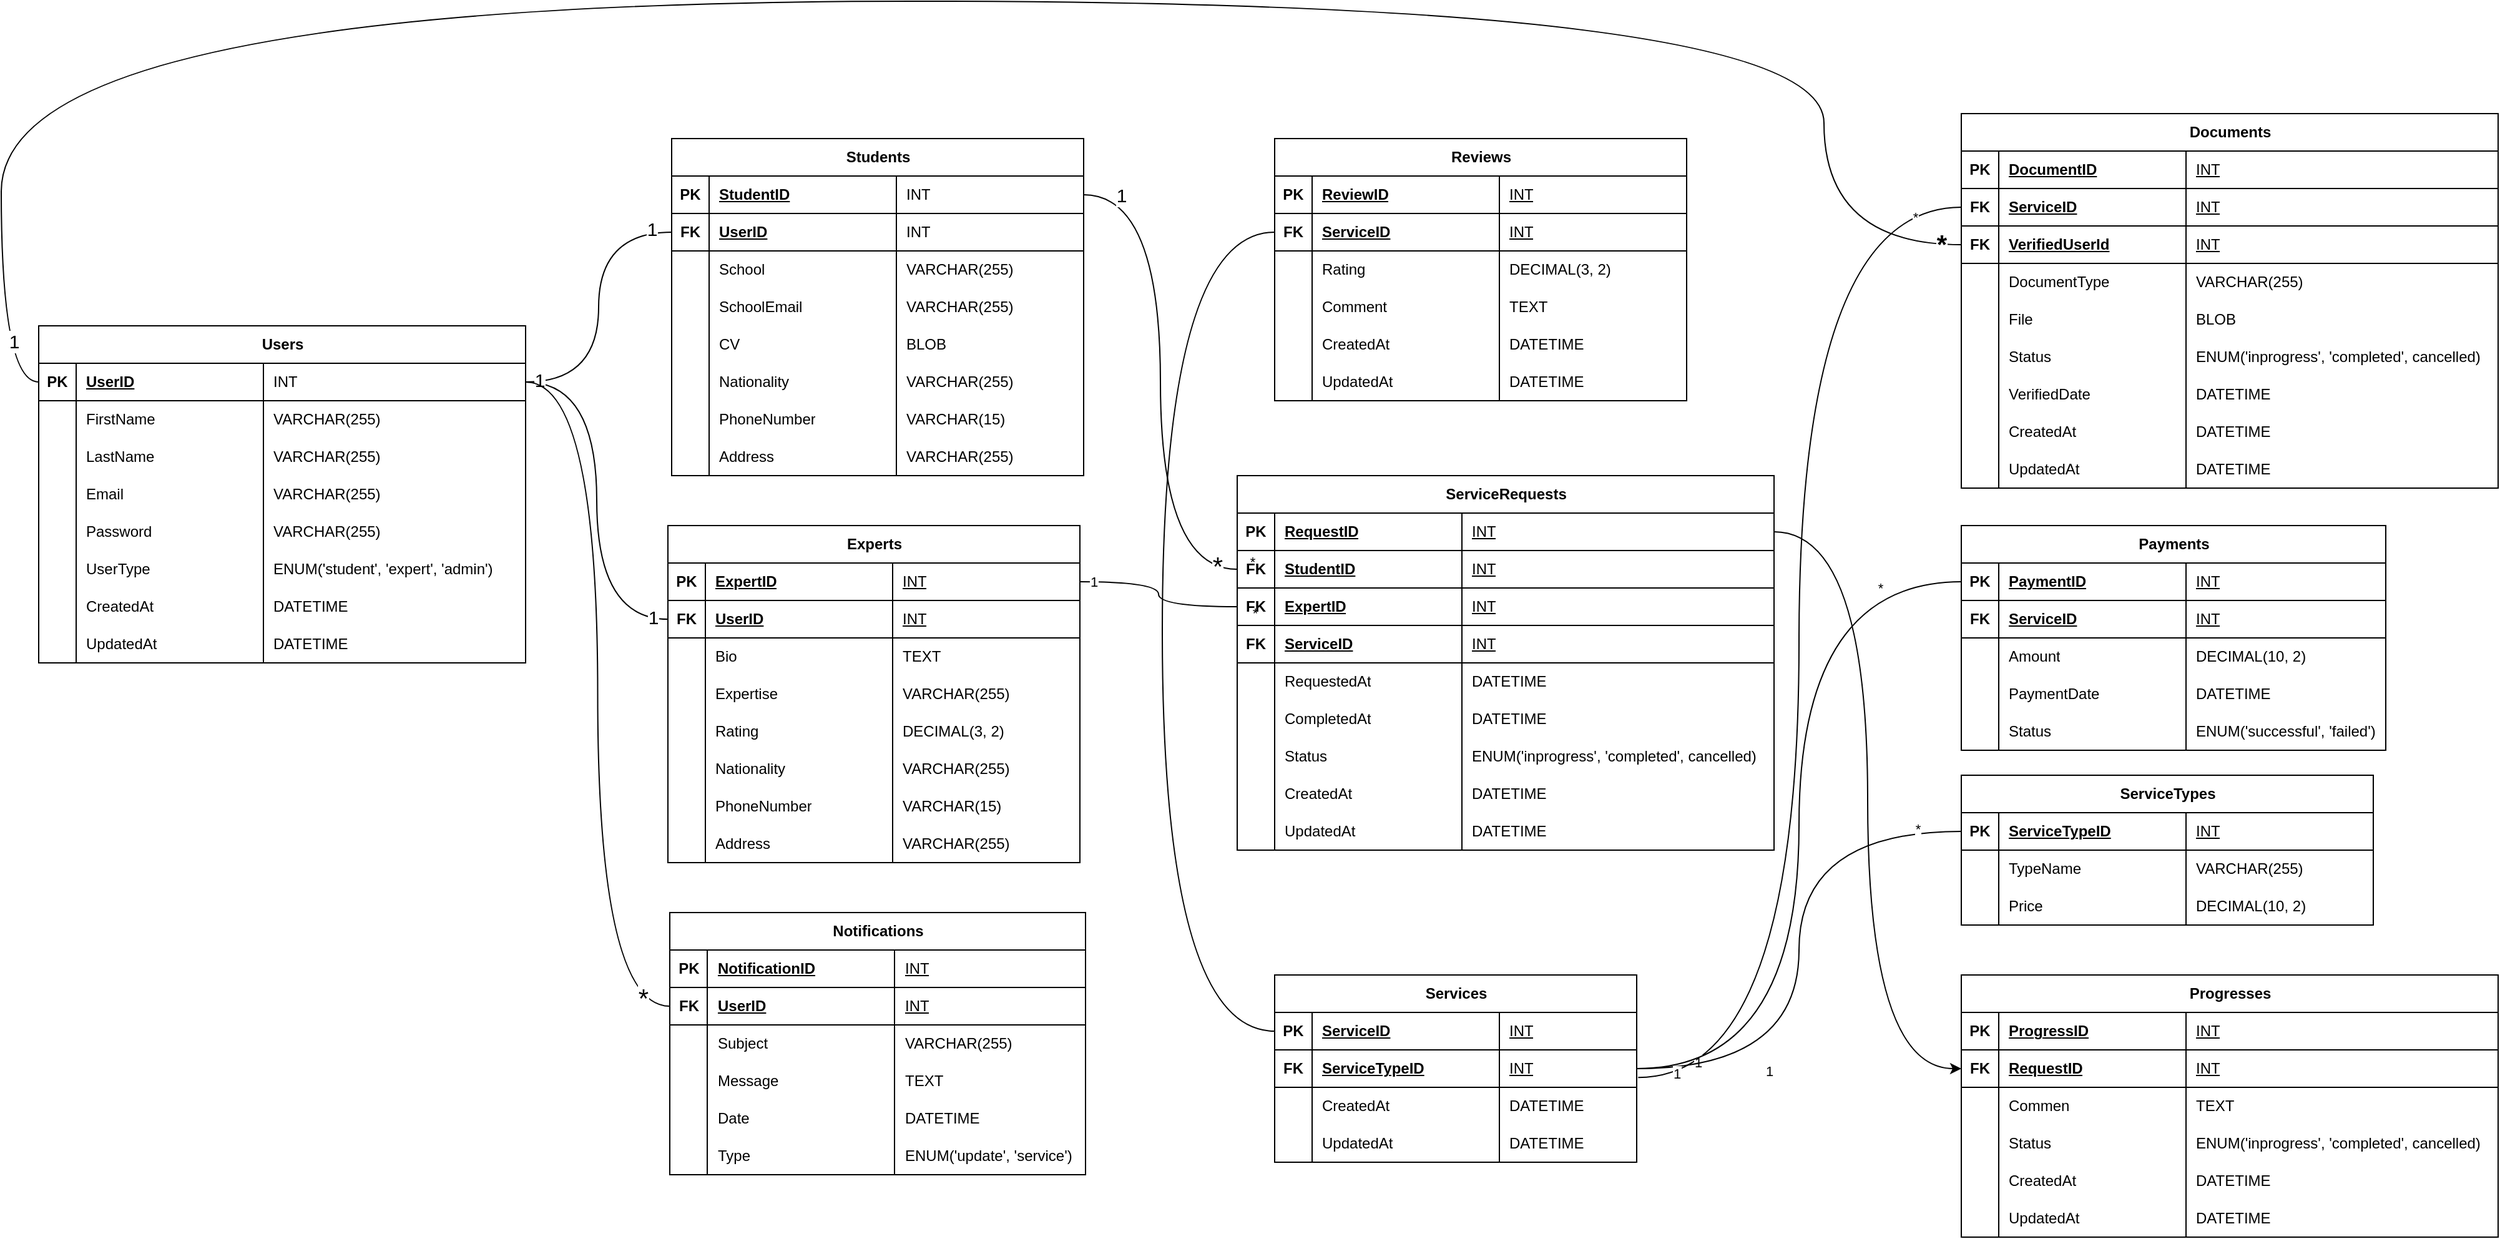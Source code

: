 <mxfile version="24.7.6">
  <diagram name="Page-1" id="KwvAhu-nwvB2AA3yL0rg">
    <mxGraphModel dx="1975" dy="2146" grid="1" gridSize="10" guides="1" tooltips="1" connect="1" arrows="1" fold="1" page="1" pageScale="1" pageWidth="850" pageHeight="1100" math="0" shadow="0">
      <root>
        <mxCell id="0" />
        <mxCell id="1" parent="0" />
        <mxCell id="m2XtmvnmR1rNF8-piuuE-74" value="Users" style="shape=table;startSize=30;container=1;collapsible=1;childLayout=tableLayout;fixedRows=1;rowLines=0;fontStyle=1;align=center;resizeLast=1;html=1;" parent="1" vertex="1">
          <mxGeometry x="30" y="-450" width="390" height="270" as="geometry" />
        </mxCell>
        <mxCell id="m2XtmvnmR1rNF8-piuuE-75" value="" style="shape=tableRow;horizontal=0;startSize=0;swimlaneHead=0;swimlaneBody=0;fillColor=none;collapsible=0;dropTarget=0;points=[[0,0.5],[1,0.5]];portConstraint=eastwest;top=0;left=0;right=0;bottom=1;" parent="m2XtmvnmR1rNF8-piuuE-74" vertex="1">
          <mxGeometry y="30" width="390" height="30" as="geometry" />
        </mxCell>
        <mxCell id="m2XtmvnmR1rNF8-piuuE-76" value="PK" style="shape=partialRectangle;connectable=0;fillColor=none;top=0;left=0;bottom=0;right=0;fontStyle=1;overflow=hidden;whiteSpace=wrap;html=1;" parent="m2XtmvnmR1rNF8-piuuE-75" vertex="1">
          <mxGeometry width="30" height="30" as="geometry">
            <mxRectangle width="30" height="30" as="alternateBounds" />
          </mxGeometry>
        </mxCell>
        <mxCell id="m2XtmvnmR1rNF8-piuuE-77" value="UserID" style="shape=partialRectangle;connectable=0;fillColor=none;top=0;left=0;bottom=0;right=0;align=left;spacingLeft=6;fontStyle=5;overflow=hidden;whiteSpace=wrap;html=1;" parent="m2XtmvnmR1rNF8-piuuE-75" vertex="1">
          <mxGeometry x="30" width="150" height="30" as="geometry">
            <mxRectangle width="150" height="30" as="alternateBounds" />
          </mxGeometry>
        </mxCell>
        <mxCell id="l-_bVykXCydRu9OqBGi1-13" value="&lt;span style=&quot;&quot; class=&quot;hljs-type&quot;&gt;INT&lt;/span&gt;" style="shape=partialRectangle;connectable=0;fillColor=none;top=0;left=0;bottom=0;right=0;align=left;spacingLeft=6;fontStyle=0;overflow=hidden;whiteSpace=wrap;html=1;" parent="m2XtmvnmR1rNF8-piuuE-75" vertex="1">
          <mxGeometry x="180" width="210" height="30" as="geometry">
            <mxRectangle width="210" height="30" as="alternateBounds" />
          </mxGeometry>
        </mxCell>
        <mxCell id="m2XtmvnmR1rNF8-piuuE-78" value="" style="shape=tableRow;horizontal=0;startSize=0;swimlaneHead=0;swimlaneBody=0;fillColor=none;collapsible=0;dropTarget=0;points=[[0,0.5],[1,0.5]];portConstraint=eastwest;top=0;left=0;right=0;bottom=0;" parent="m2XtmvnmR1rNF8-piuuE-74" vertex="1">
          <mxGeometry y="60" width="390" height="30" as="geometry" />
        </mxCell>
        <mxCell id="m2XtmvnmR1rNF8-piuuE-79" value="" style="shape=partialRectangle;connectable=0;fillColor=none;top=0;left=0;bottom=0;right=0;editable=1;overflow=hidden;whiteSpace=wrap;html=1;" parent="m2XtmvnmR1rNF8-piuuE-78" vertex="1">
          <mxGeometry width="30" height="30" as="geometry">
            <mxRectangle width="30" height="30" as="alternateBounds" />
          </mxGeometry>
        </mxCell>
        <mxCell id="m2XtmvnmR1rNF8-piuuE-80" value="FirstName" style="shape=partialRectangle;connectable=0;fillColor=none;top=0;left=0;bottom=0;right=0;align=left;spacingLeft=6;overflow=hidden;whiteSpace=wrap;html=1;" parent="m2XtmvnmR1rNF8-piuuE-78" vertex="1">
          <mxGeometry x="30" width="150" height="30" as="geometry">
            <mxRectangle width="150" height="30" as="alternateBounds" />
          </mxGeometry>
        </mxCell>
        <mxCell id="l-_bVykXCydRu9OqBGi1-14" value="VARCHAR(255)" style="shape=partialRectangle;connectable=0;fillColor=none;top=0;left=0;bottom=0;right=0;align=left;spacingLeft=6;overflow=hidden;whiteSpace=wrap;html=1;" parent="m2XtmvnmR1rNF8-piuuE-78" vertex="1">
          <mxGeometry x="180" width="210" height="30" as="geometry">
            <mxRectangle width="210" height="30" as="alternateBounds" />
          </mxGeometry>
        </mxCell>
        <mxCell id="m2XtmvnmR1rNF8-piuuE-81" value="" style="shape=tableRow;horizontal=0;startSize=0;swimlaneHead=0;swimlaneBody=0;fillColor=none;collapsible=0;dropTarget=0;points=[[0,0.5],[1,0.5]];portConstraint=eastwest;top=0;left=0;right=0;bottom=0;" parent="m2XtmvnmR1rNF8-piuuE-74" vertex="1">
          <mxGeometry y="90" width="390" height="30" as="geometry" />
        </mxCell>
        <mxCell id="m2XtmvnmR1rNF8-piuuE-82" value="" style="shape=partialRectangle;connectable=0;fillColor=none;top=0;left=0;bottom=0;right=0;editable=1;overflow=hidden;whiteSpace=wrap;html=1;" parent="m2XtmvnmR1rNF8-piuuE-81" vertex="1">
          <mxGeometry width="30" height="30" as="geometry">
            <mxRectangle width="30" height="30" as="alternateBounds" />
          </mxGeometry>
        </mxCell>
        <mxCell id="m2XtmvnmR1rNF8-piuuE-83" value="LastName" style="shape=partialRectangle;connectable=0;fillColor=none;top=0;left=0;bottom=0;right=0;align=left;spacingLeft=6;overflow=hidden;whiteSpace=wrap;html=1;" parent="m2XtmvnmR1rNF8-piuuE-81" vertex="1">
          <mxGeometry x="30" width="150" height="30" as="geometry">
            <mxRectangle width="150" height="30" as="alternateBounds" />
          </mxGeometry>
        </mxCell>
        <mxCell id="l-_bVykXCydRu9OqBGi1-15" value="VARCHAR(255)" style="shape=partialRectangle;connectable=0;fillColor=none;top=0;left=0;bottom=0;right=0;align=left;spacingLeft=6;overflow=hidden;whiteSpace=wrap;html=1;" parent="m2XtmvnmR1rNF8-piuuE-81" vertex="1">
          <mxGeometry x="180" width="210" height="30" as="geometry">
            <mxRectangle width="210" height="30" as="alternateBounds" />
          </mxGeometry>
        </mxCell>
        <mxCell id="m2XtmvnmR1rNF8-piuuE-84" value="" style="shape=tableRow;horizontal=0;startSize=0;swimlaneHead=0;swimlaneBody=0;fillColor=none;collapsible=0;dropTarget=0;points=[[0,0.5],[1,0.5]];portConstraint=eastwest;top=0;left=0;right=0;bottom=0;" parent="m2XtmvnmR1rNF8-piuuE-74" vertex="1">
          <mxGeometry y="120" width="390" height="30" as="geometry" />
        </mxCell>
        <mxCell id="m2XtmvnmR1rNF8-piuuE-85" value="" style="shape=partialRectangle;connectable=0;fillColor=none;top=0;left=0;bottom=0;right=0;editable=1;overflow=hidden;whiteSpace=wrap;html=1;" parent="m2XtmvnmR1rNF8-piuuE-84" vertex="1">
          <mxGeometry width="30" height="30" as="geometry">
            <mxRectangle width="30" height="30" as="alternateBounds" />
          </mxGeometry>
        </mxCell>
        <mxCell id="m2XtmvnmR1rNF8-piuuE-86" value="Email" style="shape=partialRectangle;connectable=0;fillColor=none;top=0;left=0;bottom=0;right=0;align=left;spacingLeft=6;overflow=hidden;whiteSpace=wrap;html=1;" parent="m2XtmvnmR1rNF8-piuuE-84" vertex="1">
          <mxGeometry x="30" width="150" height="30" as="geometry">
            <mxRectangle width="150" height="30" as="alternateBounds" />
          </mxGeometry>
        </mxCell>
        <mxCell id="l-_bVykXCydRu9OqBGi1-16" value="VARCHAR(255)" style="shape=partialRectangle;connectable=0;fillColor=none;top=0;left=0;bottom=0;right=0;align=left;spacingLeft=6;overflow=hidden;whiteSpace=wrap;html=1;" parent="m2XtmvnmR1rNF8-piuuE-84" vertex="1">
          <mxGeometry x="180" width="210" height="30" as="geometry">
            <mxRectangle width="210" height="30" as="alternateBounds" />
          </mxGeometry>
        </mxCell>
        <mxCell id="m2XtmvnmR1rNF8-piuuE-103" style="shape=tableRow;horizontal=0;startSize=0;swimlaneHead=0;swimlaneBody=0;fillColor=none;collapsible=0;dropTarget=0;points=[[0,0.5],[1,0.5]];portConstraint=eastwest;top=0;left=0;right=0;bottom=0;" parent="m2XtmvnmR1rNF8-piuuE-74" vertex="1">
          <mxGeometry y="150" width="390" height="30" as="geometry" />
        </mxCell>
        <mxCell id="m2XtmvnmR1rNF8-piuuE-104" style="shape=partialRectangle;connectable=0;fillColor=none;top=0;left=0;bottom=0;right=0;editable=1;overflow=hidden;whiteSpace=wrap;html=1;" parent="m2XtmvnmR1rNF8-piuuE-103" vertex="1">
          <mxGeometry width="30" height="30" as="geometry">
            <mxRectangle width="30" height="30" as="alternateBounds" />
          </mxGeometry>
        </mxCell>
        <mxCell id="m2XtmvnmR1rNF8-piuuE-105" value="Password" style="shape=partialRectangle;connectable=0;fillColor=none;top=0;left=0;bottom=0;right=0;align=left;spacingLeft=6;overflow=hidden;whiteSpace=wrap;html=1;" parent="m2XtmvnmR1rNF8-piuuE-103" vertex="1">
          <mxGeometry x="30" width="150" height="30" as="geometry">
            <mxRectangle width="150" height="30" as="alternateBounds" />
          </mxGeometry>
        </mxCell>
        <mxCell id="l-_bVykXCydRu9OqBGi1-17" value="VARCHAR(255)" style="shape=partialRectangle;connectable=0;fillColor=none;top=0;left=0;bottom=0;right=0;align=left;spacingLeft=6;overflow=hidden;whiteSpace=wrap;html=1;" parent="m2XtmvnmR1rNF8-piuuE-103" vertex="1">
          <mxGeometry x="180" width="210" height="30" as="geometry">
            <mxRectangle width="210" height="30" as="alternateBounds" />
          </mxGeometry>
        </mxCell>
        <mxCell id="m2XtmvnmR1rNF8-piuuE-109" style="shape=tableRow;horizontal=0;startSize=0;swimlaneHead=0;swimlaneBody=0;fillColor=none;collapsible=0;dropTarget=0;points=[[0,0.5],[1,0.5]];portConstraint=eastwest;top=0;left=0;right=0;bottom=0;" parent="m2XtmvnmR1rNF8-piuuE-74" vertex="1">
          <mxGeometry y="180" width="390" height="30" as="geometry" />
        </mxCell>
        <mxCell id="m2XtmvnmR1rNF8-piuuE-110" style="shape=partialRectangle;connectable=0;fillColor=none;top=0;left=0;bottom=0;right=0;editable=1;overflow=hidden;whiteSpace=wrap;html=1;" parent="m2XtmvnmR1rNF8-piuuE-109" vertex="1">
          <mxGeometry width="30" height="30" as="geometry">
            <mxRectangle width="30" height="30" as="alternateBounds" />
          </mxGeometry>
        </mxCell>
        <mxCell id="m2XtmvnmR1rNF8-piuuE-111" value="UserType" style="shape=partialRectangle;connectable=0;fillColor=none;top=0;left=0;bottom=0;right=0;align=left;spacingLeft=6;overflow=hidden;whiteSpace=wrap;html=1;" parent="m2XtmvnmR1rNF8-piuuE-109" vertex="1">
          <mxGeometry x="30" width="150" height="30" as="geometry">
            <mxRectangle width="150" height="30" as="alternateBounds" />
          </mxGeometry>
        </mxCell>
        <mxCell id="l-_bVykXCydRu9OqBGi1-18" value="ENUM(&#39;student&#39;, &#39;expert&#39;, &#39;admin&#39;)" style="shape=partialRectangle;connectable=0;fillColor=none;top=0;left=0;bottom=0;right=0;align=left;spacingLeft=6;overflow=hidden;whiteSpace=wrap;html=1;" parent="m2XtmvnmR1rNF8-piuuE-109" vertex="1">
          <mxGeometry x="180" width="210" height="30" as="geometry">
            <mxRectangle width="210" height="30" as="alternateBounds" />
          </mxGeometry>
        </mxCell>
        <mxCell id="m2XtmvnmR1rNF8-piuuE-106" style="shape=tableRow;horizontal=0;startSize=0;swimlaneHead=0;swimlaneBody=0;fillColor=none;collapsible=0;dropTarget=0;points=[[0,0.5],[1,0.5]];portConstraint=eastwest;top=0;left=0;right=0;bottom=0;" parent="m2XtmvnmR1rNF8-piuuE-74" vertex="1">
          <mxGeometry y="210" width="390" height="30" as="geometry" />
        </mxCell>
        <mxCell id="m2XtmvnmR1rNF8-piuuE-107" style="shape=partialRectangle;connectable=0;fillColor=none;top=0;left=0;bottom=0;right=0;editable=1;overflow=hidden;whiteSpace=wrap;html=1;" parent="m2XtmvnmR1rNF8-piuuE-106" vertex="1">
          <mxGeometry width="30" height="30" as="geometry">
            <mxRectangle width="30" height="30" as="alternateBounds" />
          </mxGeometry>
        </mxCell>
        <mxCell id="m2XtmvnmR1rNF8-piuuE-108" value="CreatedAt" style="shape=partialRectangle;connectable=0;fillColor=none;top=0;left=0;bottom=0;right=0;align=left;spacingLeft=6;overflow=hidden;whiteSpace=wrap;html=1;" parent="m2XtmvnmR1rNF8-piuuE-106" vertex="1">
          <mxGeometry x="30" width="150" height="30" as="geometry">
            <mxRectangle width="150" height="30" as="alternateBounds" />
          </mxGeometry>
        </mxCell>
        <mxCell id="l-_bVykXCydRu9OqBGi1-19" value="DATETIME" style="shape=partialRectangle;connectable=0;fillColor=none;top=0;left=0;bottom=0;right=0;align=left;spacingLeft=6;overflow=hidden;whiteSpace=wrap;html=1;" parent="m2XtmvnmR1rNF8-piuuE-106" vertex="1">
          <mxGeometry x="180" width="210" height="30" as="geometry">
            <mxRectangle width="210" height="30" as="alternateBounds" />
          </mxGeometry>
        </mxCell>
        <mxCell id="m2XtmvnmR1rNF8-piuuE-112" style="shape=tableRow;horizontal=0;startSize=0;swimlaneHead=0;swimlaneBody=0;fillColor=none;collapsible=0;dropTarget=0;points=[[0,0.5],[1,0.5]];portConstraint=eastwest;top=0;left=0;right=0;bottom=0;" parent="m2XtmvnmR1rNF8-piuuE-74" vertex="1">
          <mxGeometry y="240" width="390" height="30" as="geometry" />
        </mxCell>
        <mxCell id="m2XtmvnmR1rNF8-piuuE-113" style="shape=partialRectangle;connectable=0;fillColor=none;top=0;left=0;bottom=0;right=0;editable=1;overflow=hidden;whiteSpace=wrap;html=1;" parent="m2XtmvnmR1rNF8-piuuE-112" vertex="1">
          <mxGeometry width="30" height="30" as="geometry">
            <mxRectangle width="30" height="30" as="alternateBounds" />
          </mxGeometry>
        </mxCell>
        <mxCell id="m2XtmvnmR1rNF8-piuuE-114" value="UpdatedAt" style="shape=partialRectangle;connectable=0;fillColor=none;top=0;left=0;bottom=0;right=0;align=left;spacingLeft=6;overflow=hidden;whiteSpace=wrap;html=1;" parent="m2XtmvnmR1rNF8-piuuE-112" vertex="1">
          <mxGeometry x="30" width="150" height="30" as="geometry">
            <mxRectangle width="150" height="30" as="alternateBounds" />
          </mxGeometry>
        </mxCell>
        <mxCell id="l-_bVykXCydRu9OqBGi1-20" value="DATETIME" style="shape=partialRectangle;connectable=0;fillColor=none;top=0;left=0;bottom=0;right=0;align=left;spacingLeft=6;overflow=hidden;whiteSpace=wrap;html=1;" parent="m2XtmvnmR1rNF8-piuuE-112" vertex="1">
          <mxGeometry x="180" width="210" height="30" as="geometry">
            <mxRectangle width="210" height="30" as="alternateBounds" />
          </mxGeometry>
        </mxCell>
        <mxCell id="m2XtmvnmR1rNF8-piuuE-115" value="Experts" style="shape=table;startSize=30;container=1;collapsible=1;childLayout=tableLayout;fixedRows=1;rowLines=0;fontStyle=1;align=center;resizeLast=1;html=1;" parent="1" vertex="1">
          <mxGeometry x="534" y="-290" width="330" height="270" as="geometry" />
        </mxCell>
        <mxCell id="m2XtmvnmR1rNF8-piuuE-116" value="" style="shape=tableRow;horizontal=0;startSize=0;swimlaneHead=0;swimlaneBody=0;fillColor=none;collapsible=0;dropTarget=0;points=[[0,0.5],[1,0.5]];portConstraint=eastwest;top=0;left=0;right=0;bottom=1;" parent="m2XtmvnmR1rNF8-piuuE-115" vertex="1">
          <mxGeometry y="30" width="330" height="30" as="geometry" />
        </mxCell>
        <mxCell id="m2XtmvnmR1rNF8-piuuE-117" value="PK" style="shape=partialRectangle;connectable=0;fillColor=none;top=0;left=0;bottom=0;right=0;fontStyle=1;overflow=hidden;whiteSpace=wrap;html=1;" parent="m2XtmvnmR1rNF8-piuuE-116" vertex="1">
          <mxGeometry width="30" height="30" as="geometry">
            <mxRectangle width="30" height="30" as="alternateBounds" />
          </mxGeometry>
        </mxCell>
        <mxCell id="m2XtmvnmR1rNF8-piuuE-118" value="ExpertID" style="shape=partialRectangle;connectable=0;fillColor=none;top=0;left=0;bottom=0;right=0;align=left;spacingLeft=6;fontStyle=5;overflow=hidden;whiteSpace=wrap;html=1;" parent="m2XtmvnmR1rNF8-piuuE-116" vertex="1">
          <mxGeometry x="30" width="150" height="30" as="geometry">
            <mxRectangle width="150" height="30" as="alternateBounds" />
          </mxGeometry>
        </mxCell>
        <mxCell id="l-_bVykXCydRu9OqBGi1-29" value="&lt;span style=&quot;font-weight: 400;&quot;&gt;INT&lt;/span&gt;" style="shape=partialRectangle;connectable=0;fillColor=none;top=0;left=0;bottom=0;right=0;align=left;spacingLeft=6;fontStyle=5;overflow=hidden;whiteSpace=wrap;html=1;" parent="m2XtmvnmR1rNF8-piuuE-116" vertex="1">
          <mxGeometry x="180" width="150" height="30" as="geometry">
            <mxRectangle width="150" height="30" as="alternateBounds" />
          </mxGeometry>
        </mxCell>
        <mxCell id="m2XtmvnmR1rNF8-piuuE-140" style="shape=tableRow;horizontal=0;startSize=0;swimlaneHead=0;swimlaneBody=0;fillColor=none;collapsible=0;dropTarget=0;points=[[0,0.5],[1,0.5]];portConstraint=eastwest;top=0;left=0;right=0;bottom=1;" parent="m2XtmvnmR1rNF8-piuuE-115" vertex="1">
          <mxGeometry y="60" width="330" height="30" as="geometry" />
        </mxCell>
        <mxCell id="m2XtmvnmR1rNF8-piuuE-141" value="FK" style="shape=partialRectangle;connectable=0;fillColor=none;top=0;left=0;bottom=0;right=0;fontStyle=1;overflow=hidden;whiteSpace=wrap;html=1;" parent="m2XtmvnmR1rNF8-piuuE-140" vertex="1">
          <mxGeometry width="30" height="30" as="geometry">
            <mxRectangle width="30" height="30" as="alternateBounds" />
          </mxGeometry>
        </mxCell>
        <mxCell id="m2XtmvnmR1rNF8-piuuE-142" value="UserID" style="shape=partialRectangle;connectable=0;fillColor=none;top=0;left=0;bottom=0;right=0;align=left;spacingLeft=6;fontStyle=5;overflow=hidden;whiteSpace=wrap;html=1;" parent="m2XtmvnmR1rNF8-piuuE-140" vertex="1">
          <mxGeometry x="30" width="150" height="30" as="geometry">
            <mxRectangle width="150" height="30" as="alternateBounds" />
          </mxGeometry>
        </mxCell>
        <mxCell id="l-_bVykXCydRu9OqBGi1-30" value="&lt;span style=&quot;font-weight: 400;&quot;&gt;INT&lt;/span&gt;" style="shape=partialRectangle;connectable=0;fillColor=none;top=0;left=0;bottom=0;right=0;align=left;spacingLeft=6;fontStyle=5;overflow=hidden;whiteSpace=wrap;html=1;" parent="m2XtmvnmR1rNF8-piuuE-140" vertex="1">
          <mxGeometry x="180" width="150" height="30" as="geometry">
            <mxRectangle width="150" height="30" as="alternateBounds" />
          </mxGeometry>
        </mxCell>
        <mxCell id="m2XtmvnmR1rNF8-piuuE-119" value="" style="shape=tableRow;horizontal=0;startSize=0;swimlaneHead=0;swimlaneBody=0;fillColor=none;collapsible=0;dropTarget=0;points=[[0,0.5],[1,0.5]];portConstraint=eastwest;top=0;left=0;right=0;bottom=0;" parent="m2XtmvnmR1rNF8-piuuE-115" vertex="1">
          <mxGeometry y="90" width="330" height="30" as="geometry" />
        </mxCell>
        <mxCell id="m2XtmvnmR1rNF8-piuuE-120" value="" style="shape=partialRectangle;connectable=0;fillColor=none;top=0;left=0;bottom=0;right=0;editable=1;overflow=hidden;whiteSpace=wrap;html=1;" parent="m2XtmvnmR1rNF8-piuuE-119" vertex="1">
          <mxGeometry width="30" height="30" as="geometry">
            <mxRectangle width="30" height="30" as="alternateBounds" />
          </mxGeometry>
        </mxCell>
        <mxCell id="m2XtmvnmR1rNF8-piuuE-121" value="Bio" style="shape=partialRectangle;connectable=0;fillColor=none;top=0;left=0;bottom=0;right=0;align=left;spacingLeft=6;overflow=hidden;whiteSpace=wrap;html=1;" parent="m2XtmvnmR1rNF8-piuuE-119" vertex="1">
          <mxGeometry x="30" width="150" height="30" as="geometry">
            <mxRectangle width="150" height="30" as="alternateBounds" />
          </mxGeometry>
        </mxCell>
        <mxCell id="l-_bVykXCydRu9OqBGi1-31" value="TEXT" style="shape=partialRectangle;connectable=0;fillColor=none;top=0;left=0;bottom=0;right=0;align=left;spacingLeft=6;overflow=hidden;whiteSpace=wrap;html=1;" parent="m2XtmvnmR1rNF8-piuuE-119" vertex="1">
          <mxGeometry x="180" width="150" height="30" as="geometry">
            <mxRectangle width="150" height="30" as="alternateBounds" />
          </mxGeometry>
        </mxCell>
        <mxCell id="m2XtmvnmR1rNF8-piuuE-122" value="" style="shape=tableRow;horizontal=0;startSize=0;swimlaneHead=0;swimlaneBody=0;fillColor=none;collapsible=0;dropTarget=0;points=[[0,0.5],[1,0.5]];portConstraint=eastwest;top=0;left=0;right=0;bottom=0;" parent="m2XtmvnmR1rNF8-piuuE-115" vertex="1">
          <mxGeometry y="120" width="330" height="30" as="geometry" />
        </mxCell>
        <mxCell id="m2XtmvnmR1rNF8-piuuE-123" value="" style="shape=partialRectangle;connectable=0;fillColor=none;top=0;left=0;bottom=0;right=0;editable=1;overflow=hidden;whiteSpace=wrap;html=1;" parent="m2XtmvnmR1rNF8-piuuE-122" vertex="1">
          <mxGeometry width="30" height="30" as="geometry">
            <mxRectangle width="30" height="30" as="alternateBounds" />
          </mxGeometry>
        </mxCell>
        <mxCell id="m2XtmvnmR1rNF8-piuuE-124" value="Expertise" style="shape=partialRectangle;connectable=0;fillColor=none;top=0;left=0;bottom=0;right=0;align=left;spacingLeft=6;overflow=hidden;whiteSpace=wrap;html=1;" parent="m2XtmvnmR1rNF8-piuuE-122" vertex="1">
          <mxGeometry x="30" width="150" height="30" as="geometry">
            <mxRectangle width="150" height="30" as="alternateBounds" />
          </mxGeometry>
        </mxCell>
        <mxCell id="l-_bVykXCydRu9OqBGi1-32" value="VARCHAR(255)" style="shape=partialRectangle;connectable=0;fillColor=none;top=0;left=0;bottom=0;right=0;align=left;spacingLeft=6;overflow=hidden;whiteSpace=wrap;html=1;" parent="m2XtmvnmR1rNF8-piuuE-122" vertex="1">
          <mxGeometry x="180" width="150" height="30" as="geometry">
            <mxRectangle width="150" height="30" as="alternateBounds" />
          </mxGeometry>
        </mxCell>
        <mxCell id="m2XtmvnmR1rNF8-piuuE-125" value="" style="shape=tableRow;horizontal=0;startSize=0;swimlaneHead=0;swimlaneBody=0;fillColor=none;collapsible=0;dropTarget=0;points=[[0,0.5],[1,0.5]];portConstraint=eastwest;top=0;left=0;right=0;bottom=0;" parent="m2XtmvnmR1rNF8-piuuE-115" vertex="1">
          <mxGeometry y="150" width="330" height="30" as="geometry" />
        </mxCell>
        <mxCell id="m2XtmvnmR1rNF8-piuuE-126" value="" style="shape=partialRectangle;connectable=0;fillColor=none;top=0;left=0;bottom=0;right=0;editable=1;overflow=hidden;whiteSpace=wrap;html=1;" parent="m2XtmvnmR1rNF8-piuuE-125" vertex="1">
          <mxGeometry width="30" height="30" as="geometry">
            <mxRectangle width="30" height="30" as="alternateBounds" />
          </mxGeometry>
        </mxCell>
        <mxCell id="m2XtmvnmR1rNF8-piuuE-127" value="Rating" style="shape=partialRectangle;connectable=0;fillColor=none;top=0;left=0;bottom=0;right=0;align=left;spacingLeft=6;overflow=hidden;whiteSpace=wrap;html=1;" parent="m2XtmvnmR1rNF8-piuuE-125" vertex="1">
          <mxGeometry x="30" width="150" height="30" as="geometry">
            <mxRectangle width="150" height="30" as="alternateBounds" />
          </mxGeometry>
        </mxCell>
        <mxCell id="l-_bVykXCydRu9OqBGi1-33" value="&lt;span class=&quot;hljs-type&quot;&gt;DECIMAL&lt;/span&gt;(&lt;span class=&quot;hljs-number&quot;&gt;3&lt;/span&gt;, &lt;span class=&quot;hljs-number&quot;&gt;2&lt;/span&gt;)" style="shape=partialRectangle;connectable=0;fillColor=none;top=0;left=0;bottom=0;right=0;align=left;spacingLeft=6;overflow=hidden;whiteSpace=wrap;html=1;" parent="m2XtmvnmR1rNF8-piuuE-125" vertex="1">
          <mxGeometry x="180" width="150" height="30" as="geometry">
            <mxRectangle width="150" height="30" as="alternateBounds" />
          </mxGeometry>
        </mxCell>
        <mxCell id="YUk-hnwfAsvqLi3HGXnt-17" style="shape=tableRow;horizontal=0;startSize=0;swimlaneHead=0;swimlaneBody=0;fillColor=none;collapsible=0;dropTarget=0;points=[[0,0.5],[1,0.5]];portConstraint=eastwest;top=0;left=0;right=0;bottom=0;" parent="m2XtmvnmR1rNF8-piuuE-115" vertex="1">
          <mxGeometry y="180" width="330" height="30" as="geometry" />
        </mxCell>
        <mxCell id="YUk-hnwfAsvqLi3HGXnt-18" style="shape=partialRectangle;connectable=0;fillColor=none;top=0;left=0;bottom=0;right=0;editable=1;overflow=hidden;whiteSpace=wrap;html=1;" parent="YUk-hnwfAsvqLi3HGXnt-17" vertex="1">
          <mxGeometry width="30" height="30" as="geometry">
            <mxRectangle width="30" height="30" as="alternateBounds" />
          </mxGeometry>
        </mxCell>
        <mxCell id="YUk-hnwfAsvqLi3HGXnt-19" value="Nationality" style="shape=partialRectangle;connectable=0;fillColor=none;top=0;left=0;bottom=0;right=0;align=left;spacingLeft=6;overflow=hidden;whiteSpace=wrap;html=1;" parent="YUk-hnwfAsvqLi3HGXnt-17" vertex="1">
          <mxGeometry x="30" width="150" height="30" as="geometry">
            <mxRectangle width="150" height="30" as="alternateBounds" />
          </mxGeometry>
        </mxCell>
        <mxCell id="YUk-hnwfAsvqLi3HGXnt-20" value="VARCHAR(255)" style="shape=partialRectangle;connectable=0;fillColor=none;top=0;left=0;bottom=0;right=0;align=left;spacingLeft=6;overflow=hidden;whiteSpace=wrap;html=1;" parent="YUk-hnwfAsvqLi3HGXnt-17" vertex="1">
          <mxGeometry x="180" width="150" height="30" as="geometry">
            <mxRectangle width="150" height="30" as="alternateBounds" />
          </mxGeometry>
        </mxCell>
        <mxCell id="YUk-hnwfAsvqLi3HGXnt-13" style="shape=tableRow;horizontal=0;startSize=0;swimlaneHead=0;swimlaneBody=0;fillColor=none;collapsible=0;dropTarget=0;points=[[0,0.5],[1,0.5]];portConstraint=eastwest;top=0;left=0;right=0;bottom=0;" parent="m2XtmvnmR1rNF8-piuuE-115" vertex="1">
          <mxGeometry y="210" width="330" height="30" as="geometry" />
        </mxCell>
        <mxCell id="YUk-hnwfAsvqLi3HGXnt-14" style="shape=partialRectangle;connectable=0;fillColor=none;top=0;left=0;bottom=0;right=0;editable=1;overflow=hidden;whiteSpace=wrap;html=1;" parent="YUk-hnwfAsvqLi3HGXnt-13" vertex="1">
          <mxGeometry width="30" height="30" as="geometry">
            <mxRectangle width="30" height="30" as="alternateBounds" />
          </mxGeometry>
        </mxCell>
        <mxCell id="YUk-hnwfAsvqLi3HGXnt-15" value="PhoneNumber" style="shape=partialRectangle;connectable=0;fillColor=none;top=0;left=0;bottom=0;right=0;align=left;spacingLeft=6;overflow=hidden;whiteSpace=wrap;html=1;" parent="YUk-hnwfAsvqLi3HGXnt-13" vertex="1">
          <mxGeometry x="30" width="150" height="30" as="geometry">
            <mxRectangle width="150" height="30" as="alternateBounds" />
          </mxGeometry>
        </mxCell>
        <mxCell id="YUk-hnwfAsvqLi3HGXnt-16" value="VARCHAR(15)" style="shape=partialRectangle;connectable=0;fillColor=none;top=0;left=0;bottom=0;right=0;align=left;spacingLeft=6;overflow=hidden;whiteSpace=wrap;html=1;" parent="YUk-hnwfAsvqLi3HGXnt-13" vertex="1">
          <mxGeometry x="180" width="150" height="30" as="geometry">
            <mxRectangle width="150" height="30" as="alternateBounds" />
          </mxGeometry>
        </mxCell>
        <mxCell id="YUk-hnwfAsvqLi3HGXnt-21" style="shape=tableRow;horizontal=0;startSize=0;swimlaneHead=0;swimlaneBody=0;fillColor=none;collapsible=0;dropTarget=0;points=[[0,0.5],[1,0.5]];portConstraint=eastwest;top=0;left=0;right=0;bottom=0;" parent="m2XtmvnmR1rNF8-piuuE-115" vertex="1">
          <mxGeometry y="240" width="330" height="30" as="geometry" />
        </mxCell>
        <mxCell id="YUk-hnwfAsvqLi3HGXnt-22" style="shape=partialRectangle;connectable=0;fillColor=none;top=0;left=0;bottom=0;right=0;editable=1;overflow=hidden;whiteSpace=wrap;html=1;" parent="YUk-hnwfAsvqLi3HGXnt-21" vertex="1">
          <mxGeometry width="30" height="30" as="geometry">
            <mxRectangle width="30" height="30" as="alternateBounds" />
          </mxGeometry>
        </mxCell>
        <mxCell id="YUk-hnwfAsvqLi3HGXnt-23" value="Address" style="shape=partialRectangle;connectable=0;fillColor=none;top=0;left=0;bottom=0;right=0;align=left;spacingLeft=6;overflow=hidden;whiteSpace=wrap;html=1;" parent="YUk-hnwfAsvqLi3HGXnt-21" vertex="1">
          <mxGeometry x="30" width="150" height="30" as="geometry">
            <mxRectangle width="150" height="30" as="alternateBounds" />
          </mxGeometry>
        </mxCell>
        <mxCell id="YUk-hnwfAsvqLi3HGXnt-24" value="VARCHAR(255)" style="shape=partialRectangle;connectable=0;fillColor=none;top=0;left=0;bottom=0;right=0;align=left;spacingLeft=6;overflow=hidden;whiteSpace=wrap;html=1;" parent="YUk-hnwfAsvqLi3HGXnt-21" vertex="1">
          <mxGeometry x="180" width="150" height="30" as="geometry">
            <mxRectangle width="150" height="30" as="alternateBounds" />
          </mxGeometry>
        </mxCell>
        <mxCell id="m2XtmvnmR1rNF8-piuuE-176" style="rounded=0;orthogonalLoop=1;jettySize=auto;html=1;verticalAlign=middle;horizontal=0;endArrow=none;endFill=0;startArrow=none;startFill=0;exitDx=0;exitDy=0;entryDx=0;entryDy=0;entryX=1;entryY=0.5;exitX=0;exitY=0.5;edgeStyle=orthogonalEdgeStyle;curved=1;" parent="1" source="m2XtmvnmR1rNF8-piuuE-147" target="m2XtmvnmR1rNF8-piuuE-75" edge="1">
          <mxGeometry relative="1" as="geometry" />
        </mxCell>
        <mxCell id="l-_bVykXCydRu9OqBGi1-2" value="1" style="edgeLabel;html=1;align=center;verticalAlign=middle;resizable=0;points=[];fontSize=15;" parent="m2XtmvnmR1rNF8-piuuE-176" vertex="1" connectable="0">
          <mxGeometry x="-0.861" y="-3" relative="1" as="geometry">
            <mxPoint as="offset" />
          </mxGeometry>
        </mxCell>
        <mxCell id="m2XtmvnmR1rNF8-piuuE-200" style="rounded=0;orthogonalLoop=1;jettySize=auto;html=1;entryDx=0;entryDy=0;startArrow=none;startFill=0;endArrow=none;endFill=0;exitDx=0;exitDy=0;edgeStyle=orthogonalEdgeStyle;curved=1;entryX=0;entryY=0.5;exitX=1;exitY=0.5;" parent="1" source="m2XtmvnmR1rNF8-piuuE-144" target="xHV70HQynk23bOm1dlsy-6" edge="1">
          <mxGeometry relative="1" as="geometry" />
        </mxCell>
        <mxCell id="l-_bVykXCydRu9OqBGi1-71" value="1" style="edgeLabel;html=1;align=center;verticalAlign=middle;resizable=0;points=[];fontSize=15;" parent="m2XtmvnmR1rNF8-piuuE-200" vertex="1" connectable="0">
          <mxGeometry x="-0.861" relative="1" as="geometry">
            <mxPoint as="offset" />
          </mxGeometry>
        </mxCell>
        <mxCell id="l-_bVykXCydRu9OqBGi1-81" value="*" style="edgeLabel;html=1;align=center;verticalAlign=middle;resizable=0;points=[];" parent="m2XtmvnmR1rNF8-piuuE-200" vertex="1" connectable="0">
          <mxGeometry x="0.873" y="6" relative="1" as="geometry">
            <mxPoint x="39" as="offset" />
          </mxGeometry>
        </mxCell>
        <mxCell id="xHV70HQynk23bOm1dlsy-106" value="*" style="edgeLabel;html=1;align=center;verticalAlign=middle;resizable=0;points=[];fontSize=21;" vertex="1" connectable="0" parent="m2XtmvnmR1rNF8-piuuE-200">
          <mxGeometry x="0.922" y="3" relative="1" as="geometry">
            <mxPoint as="offset" />
          </mxGeometry>
        </mxCell>
        <mxCell id="m2XtmvnmR1rNF8-piuuE-143" value="Students" style="shape=table;startSize=30;container=1;collapsible=1;childLayout=tableLayout;fixedRows=1;rowLines=0;fontStyle=1;align=center;resizeLast=1;html=1;" parent="1" vertex="1">
          <mxGeometry x="537" y="-600" width="330" height="270" as="geometry" />
        </mxCell>
        <mxCell id="m2XtmvnmR1rNF8-piuuE-144" value="" style="shape=tableRow;horizontal=0;startSize=0;swimlaneHead=0;swimlaneBody=0;fillColor=none;collapsible=0;dropTarget=0;points=[[0,0.5],[1,0.5]];portConstraint=eastwest;top=0;left=0;right=0;bottom=1;" parent="m2XtmvnmR1rNF8-piuuE-143" vertex="1">
          <mxGeometry y="30" width="330" height="30" as="geometry" />
        </mxCell>
        <mxCell id="m2XtmvnmR1rNF8-piuuE-145" value="PK" style="shape=partialRectangle;connectable=0;fillColor=none;top=0;left=0;bottom=0;right=0;fontStyle=1;overflow=hidden;whiteSpace=wrap;html=1;" parent="m2XtmvnmR1rNF8-piuuE-144" vertex="1">
          <mxGeometry width="30" height="30" as="geometry">
            <mxRectangle width="30" height="30" as="alternateBounds" />
          </mxGeometry>
        </mxCell>
        <mxCell id="m2XtmvnmR1rNF8-piuuE-146" value="StudentID" style="shape=partialRectangle;connectable=0;fillColor=none;top=0;left=0;bottom=0;right=0;align=left;spacingLeft=6;fontStyle=5;overflow=hidden;whiteSpace=wrap;html=1;" parent="m2XtmvnmR1rNF8-piuuE-144" vertex="1">
          <mxGeometry x="30" width="150" height="30" as="geometry">
            <mxRectangle width="150" height="30" as="alternateBounds" />
          </mxGeometry>
        </mxCell>
        <mxCell id="l-_bVykXCydRu9OqBGi1-24" value="&lt;span style=&quot;&quot;&gt;INT&lt;/span&gt;" style="shape=partialRectangle;connectable=0;fillColor=none;top=0;left=0;bottom=0;right=0;align=left;spacingLeft=6;fontStyle=0;overflow=hidden;whiteSpace=wrap;html=1;" parent="m2XtmvnmR1rNF8-piuuE-144" vertex="1">
          <mxGeometry x="180" width="150" height="30" as="geometry">
            <mxRectangle width="150" height="30" as="alternateBounds" />
          </mxGeometry>
        </mxCell>
        <mxCell id="m2XtmvnmR1rNF8-piuuE-147" style="shape=tableRow;horizontal=0;startSize=0;swimlaneHead=0;swimlaneBody=0;fillColor=none;collapsible=0;dropTarget=0;points=[[0,0.5],[1,0.5]];portConstraint=eastwest;top=0;left=0;right=0;bottom=1;" parent="m2XtmvnmR1rNF8-piuuE-143" vertex="1">
          <mxGeometry y="60" width="330" height="30" as="geometry" />
        </mxCell>
        <mxCell id="m2XtmvnmR1rNF8-piuuE-148" value="FK" style="shape=partialRectangle;connectable=0;fillColor=none;top=0;left=0;bottom=0;right=0;fontStyle=1;overflow=hidden;whiteSpace=wrap;html=1;" parent="m2XtmvnmR1rNF8-piuuE-147" vertex="1">
          <mxGeometry width="30" height="30" as="geometry">
            <mxRectangle width="30" height="30" as="alternateBounds" />
          </mxGeometry>
        </mxCell>
        <mxCell id="m2XtmvnmR1rNF8-piuuE-149" value="UserID" style="shape=partialRectangle;connectable=0;fillColor=none;top=0;left=0;bottom=0;right=0;align=left;spacingLeft=6;fontStyle=5;overflow=hidden;whiteSpace=wrap;html=1;" parent="m2XtmvnmR1rNF8-piuuE-147" vertex="1">
          <mxGeometry x="30" width="150" height="30" as="geometry">
            <mxRectangle width="150" height="30" as="alternateBounds" />
          </mxGeometry>
        </mxCell>
        <mxCell id="l-_bVykXCydRu9OqBGi1-25" value="&lt;span style=&quot;&quot;&gt;INT&lt;/span&gt;" style="shape=partialRectangle;connectable=0;fillColor=none;top=0;left=0;bottom=0;right=0;align=left;spacingLeft=6;fontStyle=0;overflow=hidden;whiteSpace=wrap;html=1;" parent="m2XtmvnmR1rNF8-piuuE-147" vertex="1">
          <mxGeometry x="180" width="150" height="30" as="geometry">
            <mxRectangle width="150" height="30" as="alternateBounds" />
          </mxGeometry>
        </mxCell>
        <mxCell id="m2XtmvnmR1rNF8-piuuE-150" value="" style="shape=tableRow;horizontal=0;startSize=0;swimlaneHead=0;swimlaneBody=0;fillColor=none;collapsible=0;dropTarget=0;points=[[0,0.5],[1,0.5]];portConstraint=eastwest;top=0;left=0;right=0;bottom=0;" parent="m2XtmvnmR1rNF8-piuuE-143" vertex="1">
          <mxGeometry y="90" width="330" height="30" as="geometry" />
        </mxCell>
        <mxCell id="m2XtmvnmR1rNF8-piuuE-151" value="" style="shape=partialRectangle;connectable=0;fillColor=none;top=0;left=0;bottom=0;right=0;editable=1;overflow=hidden;whiteSpace=wrap;html=1;" parent="m2XtmvnmR1rNF8-piuuE-150" vertex="1">
          <mxGeometry width="30" height="30" as="geometry">
            <mxRectangle width="30" height="30" as="alternateBounds" />
          </mxGeometry>
        </mxCell>
        <mxCell id="m2XtmvnmR1rNF8-piuuE-152" value="School" style="shape=partialRectangle;connectable=0;fillColor=none;top=0;left=0;bottom=0;right=0;align=left;spacingLeft=6;overflow=hidden;whiteSpace=wrap;html=1;" parent="m2XtmvnmR1rNF8-piuuE-150" vertex="1">
          <mxGeometry x="30" width="150" height="30" as="geometry">
            <mxRectangle width="150" height="30" as="alternateBounds" />
          </mxGeometry>
        </mxCell>
        <mxCell id="l-_bVykXCydRu9OqBGi1-26" value="VARCHAR(255)" style="shape=partialRectangle;connectable=0;fillColor=none;top=0;left=0;bottom=0;right=0;align=left;spacingLeft=6;overflow=hidden;whiteSpace=wrap;html=1;" parent="m2XtmvnmR1rNF8-piuuE-150" vertex="1">
          <mxGeometry x="180" width="150" height="30" as="geometry">
            <mxRectangle width="150" height="30" as="alternateBounds" />
          </mxGeometry>
        </mxCell>
        <mxCell id="m2XtmvnmR1rNF8-piuuE-153" value="" style="shape=tableRow;horizontal=0;startSize=0;swimlaneHead=0;swimlaneBody=0;fillColor=none;collapsible=0;dropTarget=0;points=[[0,0.5],[1,0.5]];portConstraint=eastwest;top=0;left=0;right=0;bottom=0;" parent="m2XtmvnmR1rNF8-piuuE-143" vertex="1">
          <mxGeometry y="120" width="330" height="30" as="geometry" />
        </mxCell>
        <mxCell id="m2XtmvnmR1rNF8-piuuE-154" value="" style="shape=partialRectangle;connectable=0;fillColor=none;top=0;left=0;bottom=0;right=0;editable=1;overflow=hidden;whiteSpace=wrap;html=1;" parent="m2XtmvnmR1rNF8-piuuE-153" vertex="1">
          <mxGeometry width="30" height="30" as="geometry">
            <mxRectangle width="30" height="30" as="alternateBounds" />
          </mxGeometry>
        </mxCell>
        <mxCell id="m2XtmvnmR1rNF8-piuuE-155" value="SchoolEmail" style="shape=partialRectangle;connectable=0;fillColor=none;top=0;left=0;bottom=0;right=0;align=left;spacingLeft=6;overflow=hidden;whiteSpace=wrap;html=1;" parent="m2XtmvnmR1rNF8-piuuE-153" vertex="1">
          <mxGeometry x="30" width="150" height="30" as="geometry">
            <mxRectangle width="150" height="30" as="alternateBounds" />
          </mxGeometry>
        </mxCell>
        <mxCell id="l-_bVykXCydRu9OqBGi1-27" value="VARCHAR(255)" style="shape=partialRectangle;connectable=0;fillColor=none;top=0;left=0;bottom=0;right=0;align=left;spacingLeft=6;overflow=hidden;whiteSpace=wrap;html=1;" parent="m2XtmvnmR1rNF8-piuuE-153" vertex="1">
          <mxGeometry x="180" width="150" height="30" as="geometry">
            <mxRectangle width="150" height="30" as="alternateBounds" />
          </mxGeometry>
        </mxCell>
        <mxCell id="m2XtmvnmR1rNF8-piuuE-156" value="" style="shape=tableRow;horizontal=0;startSize=0;swimlaneHead=0;swimlaneBody=0;fillColor=none;collapsible=0;dropTarget=0;points=[[0,0.5],[1,0.5]];portConstraint=eastwest;top=0;left=0;right=0;bottom=0;" parent="m2XtmvnmR1rNF8-piuuE-143" vertex="1">
          <mxGeometry y="150" width="330" height="30" as="geometry" />
        </mxCell>
        <mxCell id="m2XtmvnmR1rNF8-piuuE-157" value="" style="shape=partialRectangle;connectable=0;fillColor=none;top=0;left=0;bottom=0;right=0;editable=1;overflow=hidden;whiteSpace=wrap;html=1;" parent="m2XtmvnmR1rNF8-piuuE-156" vertex="1">
          <mxGeometry width="30" height="30" as="geometry">
            <mxRectangle width="30" height="30" as="alternateBounds" />
          </mxGeometry>
        </mxCell>
        <mxCell id="m2XtmvnmR1rNF8-piuuE-158" value="CV" style="shape=partialRectangle;connectable=0;fillColor=none;top=0;left=0;bottom=0;right=0;align=left;spacingLeft=6;overflow=hidden;whiteSpace=wrap;html=1;" parent="m2XtmvnmR1rNF8-piuuE-156" vertex="1">
          <mxGeometry x="30" width="150" height="30" as="geometry">
            <mxRectangle width="150" height="30" as="alternateBounds" />
          </mxGeometry>
        </mxCell>
        <mxCell id="l-_bVykXCydRu9OqBGi1-28" value="BLOB" style="shape=partialRectangle;connectable=0;fillColor=none;top=0;left=0;bottom=0;right=0;align=left;spacingLeft=6;overflow=hidden;whiteSpace=wrap;html=1;" parent="m2XtmvnmR1rNF8-piuuE-156" vertex="1">
          <mxGeometry x="180" width="150" height="30" as="geometry">
            <mxRectangle width="150" height="30" as="alternateBounds" />
          </mxGeometry>
        </mxCell>
        <mxCell id="YUk-hnwfAsvqLi3HGXnt-9" style="shape=tableRow;horizontal=0;startSize=0;swimlaneHead=0;swimlaneBody=0;fillColor=none;collapsible=0;dropTarget=0;points=[[0,0.5],[1,0.5]];portConstraint=eastwest;top=0;left=0;right=0;bottom=0;" parent="m2XtmvnmR1rNF8-piuuE-143" vertex="1">
          <mxGeometry y="180" width="330" height="30" as="geometry" />
        </mxCell>
        <mxCell id="YUk-hnwfAsvqLi3HGXnt-10" style="shape=partialRectangle;connectable=0;fillColor=none;top=0;left=0;bottom=0;right=0;editable=1;overflow=hidden;whiteSpace=wrap;html=1;" parent="YUk-hnwfAsvqLi3HGXnt-9" vertex="1">
          <mxGeometry width="30" height="30" as="geometry">
            <mxRectangle width="30" height="30" as="alternateBounds" />
          </mxGeometry>
        </mxCell>
        <mxCell id="YUk-hnwfAsvqLi3HGXnt-11" value="Nationality" style="shape=partialRectangle;connectable=0;fillColor=none;top=0;left=0;bottom=0;right=0;align=left;spacingLeft=6;overflow=hidden;whiteSpace=wrap;html=1;" parent="YUk-hnwfAsvqLi3HGXnt-9" vertex="1">
          <mxGeometry x="30" width="150" height="30" as="geometry">
            <mxRectangle width="150" height="30" as="alternateBounds" />
          </mxGeometry>
        </mxCell>
        <mxCell id="YUk-hnwfAsvqLi3HGXnt-12" value="VARCHAR(255)" style="shape=partialRectangle;connectable=0;fillColor=none;top=0;left=0;bottom=0;right=0;align=left;spacingLeft=6;overflow=hidden;whiteSpace=wrap;html=1;" parent="YUk-hnwfAsvqLi3HGXnt-9" vertex="1">
          <mxGeometry x="180" width="150" height="30" as="geometry">
            <mxRectangle width="150" height="30" as="alternateBounds" />
          </mxGeometry>
        </mxCell>
        <mxCell id="YUk-hnwfAsvqLi3HGXnt-5" style="shape=tableRow;horizontal=0;startSize=0;swimlaneHead=0;swimlaneBody=0;fillColor=none;collapsible=0;dropTarget=0;points=[[0,0.5],[1,0.5]];portConstraint=eastwest;top=0;left=0;right=0;bottom=0;" parent="m2XtmvnmR1rNF8-piuuE-143" vertex="1">
          <mxGeometry y="210" width="330" height="30" as="geometry" />
        </mxCell>
        <mxCell id="YUk-hnwfAsvqLi3HGXnt-6" style="shape=partialRectangle;connectable=0;fillColor=none;top=0;left=0;bottom=0;right=0;editable=1;overflow=hidden;whiteSpace=wrap;html=1;" parent="YUk-hnwfAsvqLi3HGXnt-5" vertex="1">
          <mxGeometry width="30" height="30" as="geometry">
            <mxRectangle width="30" height="30" as="alternateBounds" />
          </mxGeometry>
        </mxCell>
        <mxCell id="YUk-hnwfAsvqLi3HGXnt-7" value="PhoneNumber" style="shape=partialRectangle;connectable=0;fillColor=none;top=0;left=0;bottom=0;right=0;align=left;spacingLeft=6;overflow=hidden;whiteSpace=wrap;html=1;" parent="YUk-hnwfAsvqLi3HGXnt-5" vertex="1">
          <mxGeometry x="30" width="150" height="30" as="geometry">
            <mxRectangle width="150" height="30" as="alternateBounds" />
          </mxGeometry>
        </mxCell>
        <mxCell id="YUk-hnwfAsvqLi3HGXnt-8" value="VARCHAR(15)" style="shape=partialRectangle;connectable=0;fillColor=none;top=0;left=0;bottom=0;right=0;align=left;spacingLeft=6;overflow=hidden;whiteSpace=wrap;html=1;" parent="YUk-hnwfAsvqLi3HGXnt-5" vertex="1">
          <mxGeometry x="180" width="150" height="30" as="geometry">
            <mxRectangle width="150" height="30" as="alternateBounds" />
          </mxGeometry>
        </mxCell>
        <mxCell id="YUk-hnwfAsvqLi3HGXnt-1" style="shape=tableRow;horizontal=0;startSize=0;swimlaneHead=0;swimlaneBody=0;fillColor=none;collapsible=0;dropTarget=0;points=[[0,0.5],[1,0.5]];portConstraint=eastwest;top=0;left=0;right=0;bottom=0;" parent="m2XtmvnmR1rNF8-piuuE-143" vertex="1">
          <mxGeometry y="240" width="330" height="30" as="geometry" />
        </mxCell>
        <mxCell id="YUk-hnwfAsvqLi3HGXnt-2" style="shape=partialRectangle;connectable=0;fillColor=none;top=0;left=0;bottom=0;right=0;editable=1;overflow=hidden;whiteSpace=wrap;html=1;" parent="YUk-hnwfAsvqLi3HGXnt-1" vertex="1">
          <mxGeometry width="30" height="30" as="geometry">
            <mxRectangle width="30" height="30" as="alternateBounds" />
          </mxGeometry>
        </mxCell>
        <mxCell id="YUk-hnwfAsvqLi3HGXnt-3" value="Address" style="shape=partialRectangle;connectable=0;fillColor=none;top=0;left=0;bottom=0;right=0;align=left;spacingLeft=6;overflow=hidden;whiteSpace=wrap;html=1;" parent="YUk-hnwfAsvqLi3HGXnt-1" vertex="1">
          <mxGeometry x="30" width="150" height="30" as="geometry">
            <mxRectangle width="150" height="30" as="alternateBounds" />
          </mxGeometry>
        </mxCell>
        <mxCell id="YUk-hnwfAsvqLi3HGXnt-4" value="VARCHAR(255)" style="shape=partialRectangle;connectable=0;fillColor=none;top=0;left=0;bottom=0;right=0;align=left;spacingLeft=6;overflow=hidden;whiteSpace=wrap;html=1;" parent="YUk-hnwfAsvqLi3HGXnt-1" vertex="1">
          <mxGeometry x="180" width="150" height="30" as="geometry">
            <mxRectangle width="150" height="30" as="alternateBounds" />
          </mxGeometry>
        </mxCell>
        <mxCell id="m2XtmvnmR1rNF8-piuuE-159" style="rounded=0;orthogonalLoop=1;jettySize=auto;html=1;entryDx=0;entryDy=0;endArrow=none;endFill=0;startArrow=none;startFill=0;exitDx=0;exitDy=0;exitX=1;exitY=0.5;entryX=0;entryY=0.5;edgeStyle=orthogonalEdgeStyle;curved=1;" parent="1" source="m2XtmvnmR1rNF8-piuuE-75" target="m2XtmvnmR1rNF8-piuuE-140" edge="1">
          <mxGeometry relative="1" as="geometry" />
        </mxCell>
        <mxCell id="l-_bVykXCydRu9OqBGi1-3" value="1" style="edgeLabel;html=1;align=center;verticalAlign=middle;resizable=0;points=[];fontSize=15;" parent="m2XtmvnmR1rNF8-piuuE-159" vertex="1" connectable="0">
          <mxGeometry x="-0.931" y="2" relative="1" as="geometry">
            <mxPoint as="offset" />
          </mxGeometry>
        </mxCell>
        <mxCell id="l-_bVykXCydRu9OqBGi1-4" value="1" style="edgeLabel;html=1;align=center;verticalAlign=middle;resizable=0;points=[];fontSize=15;" parent="m2XtmvnmR1rNF8-piuuE-159" vertex="1" connectable="0">
          <mxGeometry x="0.92" y="2" relative="1" as="geometry">
            <mxPoint as="offset" />
          </mxGeometry>
        </mxCell>
        <mxCell id="m2XtmvnmR1rNF8-piuuE-336" style="rounded=0;orthogonalLoop=1;jettySize=auto;html=1;entryDx=0;entryDy=0;startArrow=none;startFill=0;endArrow=none;endFill=0;edgeStyle=orthogonalEdgeStyle;entryX=0;entryY=0.5;elbow=vertical;curved=1;exitX=1.004;exitY=0.737;exitDx=0;exitDy=0;exitPerimeter=0;" parent="1" source="xHV70HQynk23bOm1dlsy-47" target="m2XtmvnmR1rNF8-piuuE-315" edge="1">
          <mxGeometry relative="1" as="geometry" />
        </mxCell>
        <mxCell id="l-_bVykXCydRu9OqBGi1-90" value="1" style="edgeLabel;html=1;align=center;verticalAlign=middle;resizable=0;points=[];" parent="m2XtmvnmR1rNF8-piuuE-336" vertex="1" connectable="0">
          <mxGeometry x="-0.9" y="12" relative="1" as="geometry">
            <mxPoint as="offset" />
          </mxGeometry>
        </mxCell>
        <mxCell id="l-_bVykXCydRu9OqBGi1-91" value="*" style="edgeLabel;html=1;align=center;verticalAlign=middle;resizable=0;points=[];" parent="m2XtmvnmR1rNF8-piuuE-336" vertex="1" connectable="0">
          <mxGeometry x="0.922" y="-8" relative="1" as="geometry">
            <mxPoint as="offset" />
          </mxGeometry>
        </mxCell>
        <mxCell id="m2XtmvnmR1rNF8-piuuE-199" style="rounded=0;orthogonalLoop=1;jettySize=auto;html=1;startArrow=none;startFill=0;endArrow=none;endFill=0;entryDx=0;entryDy=0;exitDx=0;exitDy=0;strokeColor=default;edgeStyle=orthogonalEdgeStyle;curved=1;entryX=0;entryY=0.5;exitX=1;exitY=0.5;" parent="1" source="m2XtmvnmR1rNF8-piuuE-116" target="xHV70HQynk23bOm1dlsy-10" edge="1">
          <mxGeometry relative="1" as="geometry">
            <mxPoint x="640" y="-310" as="sourcePoint" />
          </mxGeometry>
        </mxCell>
        <mxCell id="l-_bVykXCydRu9OqBGi1-73" value="1" style="edgeLabel;html=1;align=center;verticalAlign=middle;resizable=0;points=[];" parent="m2XtmvnmR1rNF8-piuuE-199" vertex="1" connectable="0">
          <mxGeometry x="-0.851" relative="1" as="geometry">
            <mxPoint as="offset" />
          </mxGeometry>
        </mxCell>
        <mxCell id="l-_bVykXCydRu9OqBGi1-77" value="*" style="edgeLabel;html=1;align=center;verticalAlign=middle;resizable=0;points=[];" parent="m2XtmvnmR1rNF8-piuuE-199" vertex="1" connectable="0">
          <mxGeometry x="0.812" y="-2" relative="1" as="geometry">
            <mxPoint x="27" y="3" as="offset" />
          </mxGeometry>
        </mxCell>
        <mxCell id="m2XtmvnmR1rNF8-piuuE-239" style="rounded=0;orthogonalLoop=1;jettySize=auto;html=1;entryDx=0;entryDy=0;endArrow=none;endFill=0;startArrow=none;startFill=0;edgeStyle=orthogonalEdgeStyle;curved=1;exitX=0;exitY=0.5;exitDx=0;exitDy=0;entryX=1;entryY=0.5;" parent="1" source="m2XtmvnmR1rNF8-piuuE-206" target="xHV70HQynk23bOm1dlsy-47" edge="1">
          <mxGeometry relative="1" as="geometry" />
        </mxCell>
        <mxCell id="l-_bVykXCydRu9OqBGi1-86" value="1" style="edgeLabel;html=1;align=center;verticalAlign=middle;resizable=0;points=[];" parent="m2XtmvnmR1rNF8-piuuE-239" vertex="1" connectable="0">
          <mxGeometry x="0.858" y="4" relative="1" as="geometry">
            <mxPoint as="offset" />
          </mxGeometry>
        </mxCell>
        <mxCell id="l-_bVykXCydRu9OqBGi1-87" value="*" style="edgeLabel;html=1;align=center;verticalAlign=middle;resizable=0;points=[];" parent="m2XtmvnmR1rNF8-piuuE-239" vertex="1" connectable="0">
          <mxGeometry x="-0.845" y="-2" relative="1" as="geometry">
            <mxPoint as="offset" />
          </mxGeometry>
        </mxCell>
        <mxCell id="m2XtmvnmR1rNF8-piuuE-205" value="ServiceTypes" style="shape=table;startSize=30;container=1;collapsible=1;childLayout=tableLayout;fixedRows=1;rowLines=0;fontStyle=1;align=center;resizeLast=1;html=1;" parent="1" vertex="1">
          <mxGeometry x="1570" y="-90" width="330" height="120" as="geometry" />
        </mxCell>
        <mxCell id="m2XtmvnmR1rNF8-piuuE-206" value="" style="shape=tableRow;horizontal=0;startSize=0;swimlaneHead=0;swimlaneBody=0;fillColor=none;collapsible=0;dropTarget=0;points=[[0,0.5],[1,0.5]];portConstraint=eastwest;top=0;left=0;right=0;bottom=1;" parent="m2XtmvnmR1rNF8-piuuE-205" vertex="1">
          <mxGeometry y="30" width="330" height="30" as="geometry" />
        </mxCell>
        <mxCell id="m2XtmvnmR1rNF8-piuuE-207" value="PK" style="shape=partialRectangle;connectable=0;fillColor=none;top=0;left=0;bottom=0;right=0;fontStyle=1;overflow=hidden;whiteSpace=wrap;html=1;" parent="m2XtmvnmR1rNF8-piuuE-206" vertex="1">
          <mxGeometry width="30" height="30" as="geometry">
            <mxRectangle width="30" height="30" as="alternateBounds" />
          </mxGeometry>
        </mxCell>
        <mxCell id="m2XtmvnmR1rNF8-piuuE-208" value="ServiceTypeID" style="shape=partialRectangle;connectable=0;fillColor=none;top=0;left=0;bottom=0;right=0;align=left;spacingLeft=6;fontStyle=5;overflow=hidden;whiteSpace=wrap;html=1;" parent="m2XtmvnmR1rNF8-piuuE-206" vertex="1">
          <mxGeometry x="30" width="150" height="30" as="geometry">
            <mxRectangle width="150" height="30" as="alternateBounds" />
          </mxGeometry>
        </mxCell>
        <mxCell id="l-_bVykXCydRu9OqBGi1-56" value="&lt;span style=&quot;font-weight: 400;&quot;&gt;INT&lt;/span&gt;" style="shape=partialRectangle;connectable=0;fillColor=none;top=0;left=0;bottom=0;right=0;align=left;spacingLeft=6;fontStyle=5;overflow=hidden;whiteSpace=wrap;html=1;" parent="m2XtmvnmR1rNF8-piuuE-206" vertex="1">
          <mxGeometry x="180" width="150" height="30" as="geometry">
            <mxRectangle width="150" height="30" as="alternateBounds" />
          </mxGeometry>
        </mxCell>
        <mxCell id="m2XtmvnmR1rNF8-piuuE-215" value="" style="shape=tableRow;horizontal=0;startSize=0;swimlaneHead=0;swimlaneBody=0;fillColor=none;collapsible=0;dropTarget=0;points=[[0,0.5],[1,0.5]];portConstraint=eastwest;top=0;left=0;right=0;bottom=0;" parent="m2XtmvnmR1rNF8-piuuE-205" vertex="1">
          <mxGeometry y="60" width="330" height="30" as="geometry" />
        </mxCell>
        <mxCell id="m2XtmvnmR1rNF8-piuuE-216" value="" style="shape=partialRectangle;connectable=0;fillColor=none;top=0;left=0;bottom=0;right=0;editable=1;overflow=hidden;whiteSpace=wrap;html=1;" parent="m2XtmvnmR1rNF8-piuuE-215" vertex="1">
          <mxGeometry width="30" height="30" as="geometry">
            <mxRectangle width="30" height="30" as="alternateBounds" />
          </mxGeometry>
        </mxCell>
        <mxCell id="m2XtmvnmR1rNF8-piuuE-217" value="TypeName" style="shape=partialRectangle;connectable=0;fillColor=none;top=0;left=0;bottom=0;right=0;align=left;spacingLeft=6;overflow=hidden;whiteSpace=wrap;html=1;" parent="m2XtmvnmR1rNF8-piuuE-215" vertex="1">
          <mxGeometry x="30" width="150" height="30" as="geometry">
            <mxRectangle width="150" height="30" as="alternateBounds" />
          </mxGeometry>
        </mxCell>
        <mxCell id="l-_bVykXCydRu9OqBGi1-57" value="VARCHAR(255)" style="shape=partialRectangle;connectable=0;fillColor=none;top=0;left=0;bottom=0;right=0;align=left;spacingLeft=6;overflow=hidden;whiteSpace=wrap;html=1;" parent="m2XtmvnmR1rNF8-piuuE-215" vertex="1">
          <mxGeometry x="180" width="150" height="30" as="geometry">
            <mxRectangle width="150" height="30" as="alternateBounds" />
          </mxGeometry>
        </mxCell>
        <mxCell id="m2XtmvnmR1rNF8-piuuE-218" style="shape=tableRow;horizontal=0;startSize=0;swimlaneHead=0;swimlaneBody=0;fillColor=none;collapsible=0;dropTarget=0;points=[[0,0.5],[1,0.5]];portConstraint=eastwest;top=0;left=0;right=0;bottom=0;" parent="m2XtmvnmR1rNF8-piuuE-205" vertex="1">
          <mxGeometry y="90" width="330" height="30" as="geometry" />
        </mxCell>
        <mxCell id="m2XtmvnmR1rNF8-piuuE-219" style="shape=partialRectangle;connectable=0;fillColor=none;top=0;left=0;bottom=0;right=0;editable=1;overflow=hidden;whiteSpace=wrap;html=1;" parent="m2XtmvnmR1rNF8-piuuE-218" vertex="1">
          <mxGeometry width="30" height="30" as="geometry">
            <mxRectangle width="30" height="30" as="alternateBounds" />
          </mxGeometry>
        </mxCell>
        <mxCell id="m2XtmvnmR1rNF8-piuuE-220" value="Price" style="shape=partialRectangle;connectable=0;fillColor=none;top=0;left=0;bottom=0;right=0;align=left;spacingLeft=6;overflow=hidden;whiteSpace=wrap;html=1;" parent="m2XtmvnmR1rNF8-piuuE-218" vertex="1">
          <mxGeometry x="30" width="150" height="30" as="geometry">
            <mxRectangle width="150" height="30" as="alternateBounds" />
          </mxGeometry>
        </mxCell>
        <mxCell id="l-_bVykXCydRu9OqBGi1-58" value="&lt;span class=&quot;hljs-type&quot;&gt;DECIMAL&lt;/span&gt;(&lt;span class=&quot;hljs-number&quot;&gt;10&lt;/span&gt;, &lt;span class=&quot;hljs-number&quot;&gt;2&lt;/span&gt;)" style="shape=partialRectangle;connectable=0;fillColor=none;top=0;left=0;bottom=0;right=0;align=left;spacingLeft=6;overflow=hidden;whiteSpace=wrap;html=1;" parent="m2XtmvnmR1rNF8-piuuE-218" vertex="1">
          <mxGeometry x="180" width="150" height="30" as="geometry">
            <mxRectangle width="150" height="30" as="alternateBounds" />
          </mxGeometry>
        </mxCell>
        <mxCell id="m2XtmvnmR1rNF8-piuuE-241" value="Payments" style="shape=table;startSize=30;container=1;collapsible=1;childLayout=tableLayout;fixedRows=1;rowLines=0;fontStyle=1;align=center;resizeLast=1;html=1;" parent="1" vertex="1">
          <mxGeometry x="1570" y="-290" width="340" height="180" as="geometry" />
        </mxCell>
        <mxCell id="m2XtmvnmR1rNF8-piuuE-242" value="" style="shape=tableRow;horizontal=0;startSize=0;swimlaneHead=0;swimlaneBody=0;fillColor=none;collapsible=0;dropTarget=0;points=[[0,0.5],[1,0.5]];portConstraint=eastwest;top=0;left=0;right=0;bottom=1;" parent="m2XtmvnmR1rNF8-piuuE-241" vertex="1">
          <mxGeometry y="30" width="340" height="30" as="geometry" />
        </mxCell>
        <mxCell id="m2XtmvnmR1rNF8-piuuE-243" value="PK" style="shape=partialRectangle;connectable=0;fillColor=none;top=0;left=0;bottom=0;right=0;fontStyle=1;overflow=hidden;whiteSpace=wrap;html=1;" parent="m2XtmvnmR1rNF8-piuuE-242" vertex="1">
          <mxGeometry width="30" height="30" as="geometry">
            <mxRectangle width="30" height="30" as="alternateBounds" />
          </mxGeometry>
        </mxCell>
        <mxCell id="m2XtmvnmR1rNF8-piuuE-244" value="PaymentID" style="shape=partialRectangle;connectable=0;fillColor=none;top=0;left=0;bottom=0;right=0;align=left;spacingLeft=6;fontStyle=5;overflow=hidden;whiteSpace=wrap;html=1;" parent="m2XtmvnmR1rNF8-piuuE-242" vertex="1">
          <mxGeometry x="30" width="150" height="30" as="geometry">
            <mxRectangle width="150" height="30" as="alternateBounds" />
          </mxGeometry>
        </mxCell>
        <mxCell id="l-_bVykXCydRu9OqBGi1-59" value="&lt;span style=&quot;font-weight: 400;&quot;&gt;INT&lt;/span&gt;" style="shape=partialRectangle;connectable=0;fillColor=none;top=0;left=0;bottom=0;right=0;align=left;spacingLeft=6;fontStyle=5;overflow=hidden;whiteSpace=wrap;html=1;" parent="m2XtmvnmR1rNF8-piuuE-242" vertex="1">
          <mxGeometry x="180" width="160" height="30" as="geometry">
            <mxRectangle width="160" height="30" as="alternateBounds" />
          </mxGeometry>
        </mxCell>
        <mxCell id="m2XtmvnmR1rNF8-piuuE-265" style="shape=tableRow;horizontal=0;startSize=0;swimlaneHead=0;swimlaneBody=0;fillColor=none;collapsible=0;dropTarget=0;points=[[0,0.5],[1,0.5]];portConstraint=eastwest;top=0;left=0;right=0;bottom=1;" parent="m2XtmvnmR1rNF8-piuuE-241" vertex="1">
          <mxGeometry y="60" width="340" height="30" as="geometry" />
        </mxCell>
        <mxCell id="m2XtmvnmR1rNF8-piuuE-266" value="FK&lt;span style=&quot;color: rgba(0, 0, 0, 0); font-family: monospace; font-size: 0px; font-weight: 400; text-align: start; text-wrap: nowrap;&quot;&gt;3CmxGraphModel%3E%3Croot%3E%3CmxCell%20id%3D%220%22%2F%3E%3CmxCell%20id%3D%221%22%20parent%3D%220%22%2F%3E%3CmxCell%20id%3D%222%22%20value%3D%22PK%22%20style%3D%22shape%3DpartialRectangle%3Bconnectable%3D0%3BfillColor%3Dnone%3Btop%3D0%3Bleft%3D0%3Bbottom%3D0%3Bright%3D0%3BfontStyle%3D1%3Boverflow%3Dhidden%3BwhiteSpace%3Dwrap%3Bhtml%3D1%3B%22%20vertex%3D%221%22%20parent%3D%221%22%3E%3CmxGeometry%20x%3D%22990%22%20y%3D%22-230%22%20width%3D%2230%22%20height%3D%2230%22%20as%3D%22geometry%22%3E%3CmxRectangle%20width%3D%2230%22%20height%3D%2230%22%20as%3D%22alternateBounds%22%2F%3E%3C%2FmxGeometry%3E%3C%2FmxCell%3E%3C%2Froot%3E%3C%2FmxGraphModel%3E&lt;/span&gt;" style="shape=partialRectangle;connectable=0;fillColor=none;top=0;left=0;bottom=0;right=0;fontStyle=1;overflow=hidden;whiteSpace=wrap;html=1;" parent="m2XtmvnmR1rNF8-piuuE-265" vertex="1">
          <mxGeometry width="30" height="30" as="geometry">
            <mxRectangle width="30" height="30" as="alternateBounds" />
          </mxGeometry>
        </mxCell>
        <mxCell id="m2XtmvnmR1rNF8-piuuE-267" value="ServiceID" style="shape=partialRectangle;connectable=0;fillColor=none;top=0;left=0;bottom=0;right=0;align=left;spacingLeft=6;fontStyle=5;overflow=hidden;whiteSpace=wrap;html=1;" parent="m2XtmvnmR1rNF8-piuuE-265" vertex="1">
          <mxGeometry x="30" width="150" height="30" as="geometry">
            <mxRectangle width="150" height="30" as="alternateBounds" />
          </mxGeometry>
        </mxCell>
        <mxCell id="l-_bVykXCydRu9OqBGi1-60" value="&lt;span style=&quot;font-weight: 400;&quot;&gt;INT&lt;/span&gt;" style="shape=partialRectangle;connectable=0;fillColor=none;top=0;left=0;bottom=0;right=0;align=left;spacingLeft=6;fontStyle=5;overflow=hidden;whiteSpace=wrap;html=1;" parent="m2XtmvnmR1rNF8-piuuE-265" vertex="1">
          <mxGeometry x="180" width="160" height="30" as="geometry">
            <mxRectangle width="160" height="30" as="alternateBounds" />
          </mxGeometry>
        </mxCell>
        <mxCell id="m2XtmvnmR1rNF8-piuuE-245" value="" style="shape=tableRow;horizontal=0;startSize=0;swimlaneHead=0;swimlaneBody=0;fillColor=none;collapsible=0;dropTarget=0;points=[[0,0.5],[1,0.5]];portConstraint=eastwest;top=0;left=0;right=0;bottom=0;" parent="m2XtmvnmR1rNF8-piuuE-241" vertex="1">
          <mxGeometry y="90" width="340" height="30" as="geometry" />
        </mxCell>
        <mxCell id="m2XtmvnmR1rNF8-piuuE-246" value="" style="shape=partialRectangle;connectable=0;fillColor=none;top=0;left=0;bottom=0;right=0;editable=1;overflow=hidden;whiteSpace=wrap;html=1;" parent="m2XtmvnmR1rNF8-piuuE-245" vertex="1">
          <mxGeometry width="30" height="30" as="geometry">
            <mxRectangle width="30" height="30" as="alternateBounds" />
          </mxGeometry>
        </mxCell>
        <mxCell id="m2XtmvnmR1rNF8-piuuE-247" value="Amount" style="shape=partialRectangle;connectable=0;fillColor=none;top=0;left=0;bottom=0;right=0;align=left;spacingLeft=6;overflow=hidden;whiteSpace=wrap;html=1;" parent="m2XtmvnmR1rNF8-piuuE-245" vertex="1">
          <mxGeometry x="30" width="150" height="30" as="geometry">
            <mxRectangle width="150" height="30" as="alternateBounds" />
          </mxGeometry>
        </mxCell>
        <mxCell id="l-_bVykXCydRu9OqBGi1-61" value="&lt;span class=&quot;hljs-type&quot;&gt;DECIMAL&lt;/span&gt;(&lt;span class=&quot;hljs-number&quot;&gt;10&lt;/span&gt;, &lt;span class=&quot;hljs-number&quot;&gt;2&lt;/span&gt;)" style="shape=partialRectangle;connectable=0;fillColor=none;top=0;left=0;bottom=0;right=0;align=left;spacingLeft=6;overflow=hidden;whiteSpace=wrap;html=1;" parent="m2XtmvnmR1rNF8-piuuE-245" vertex="1">
          <mxGeometry x="180" width="160" height="30" as="geometry">
            <mxRectangle width="160" height="30" as="alternateBounds" />
          </mxGeometry>
        </mxCell>
        <mxCell id="m2XtmvnmR1rNF8-piuuE-248" style="shape=tableRow;horizontal=0;startSize=0;swimlaneHead=0;swimlaneBody=0;fillColor=none;collapsible=0;dropTarget=0;points=[[0,0.5],[1,0.5]];portConstraint=eastwest;top=0;left=0;right=0;bottom=0;" parent="m2XtmvnmR1rNF8-piuuE-241" vertex="1">
          <mxGeometry y="120" width="340" height="30" as="geometry" />
        </mxCell>
        <mxCell id="m2XtmvnmR1rNF8-piuuE-249" style="shape=partialRectangle;connectable=0;fillColor=none;top=0;left=0;bottom=0;right=0;editable=1;overflow=hidden;whiteSpace=wrap;html=1;" parent="m2XtmvnmR1rNF8-piuuE-248" vertex="1">
          <mxGeometry width="30" height="30" as="geometry">
            <mxRectangle width="30" height="30" as="alternateBounds" />
          </mxGeometry>
        </mxCell>
        <mxCell id="m2XtmvnmR1rNF8-piuuE-250" value="PaymentDate" style="shape=partialRectangle;connectable=0;fillColor=none;top=0;left=0;bottom=0;right=0;align=left;spacingLeft=6;overflow=hidden;whiteSpace=wrap;html=1;" parent="m2XtmvnmR1rNF8-piuuE-248" vertex="1">
          <mxGeometry x="30" width="150" height="30" as="geometry">
            <mxRectangle width="150" height="30" as="alternateBounds" />
          </mxGeometry>
        </mxCell>
        <mxCell id="l-_bVykXCydRu9OqBGi1-62" value="DATETIME" style="shape=partialRectangle;connectable=0;fillColor=none;top=0;left=0;bottom=0;right=0;align=left;spacingLeft=6;overflow=hidden;whiteSpace=wrap;html=1;" parent="m2XtmvnmR1rNF8-piuuE-248" vertex="1">
          <mxGeometry x="180" width="160" height="30" as="geometry">
            <mxRectangle width="160" height="30" as="alternateBounds" />
          </mxGeometry>
        </mxCell>
        <mxCell id="m2XtmvnmR1rNF8-piuuE-259" style="shape=tableRow;horizontal=0;startSize=0;swimlaneHead=0;swimlaneBody=0;fillColor=none;collapsible=0;dropTarget=0;points=[[0,0.5],[1,0.5]];portConstraint=eastwest;top=0;left=0;right=0;bottom=0;" parent="m2XtmvnmR1rNF8-piuuE-241" vertex="1">
          <mxGeometry y="150" width="340" height="30" as="geometry" />
        </mxCell>
        <mxCell id="m2XtmvnmR1rNF8-piuuE-260" style="shape=partialRectangle;connectable=0;fillColor=none;top=0;left=0;bottom=0;right=0;editable=1;overflow=hidden;whiteSpace=wrap;html=1;" parent="m2XtmvnmR1rNF8-piuuE-259" vertex="1">
          <mxGeometry width="30" height="30" as="geometry">
            <mxRectangle width="30" height="30" as="alternateBounds" />
          </mxGeometry>
        </mxCell>
        <mxCell id="m2XtmvnmR1rNF8-piuuE-261" value="Status" style="shape=partialRectangle;connectable=0;fillColor=none;top=0;left=0;bottom=0;right=0;align=left;spacingLeft=6;overflow=hidden;whiteSpace=wrap;html=1;" parent="m2XtmvnmR1rNF8-piuuE-259" vertex="1">
          <mxGeometry x="30" width="150" height="30" as="geometry">
            <mxRectangle width="150" height="30" as="alternateBounds" />
          </mxGeometry>
        </mxCell>
        <mxCell id="l-_bVykXCydRu9OqBGi1-63" value="ENUM(&#39;successful&#39;, &#39;failed&#39;)" style="shape=partialRectangle;connectable=0;fillColor=none;top=0;left=0;bottom=0;right=0;align=left;spacingLeft=6;overflow=hidden;whiteSpace=wrap;html=1;" parent="m2XtmvnmR1rNF8-piuuE-259" vertex="1">
          <mxGeometry x="180" width="160" height="30" as="geometry">
            <mxRectangle width="160" height="30" as="alternateBounds" />
          </mxGeometry>
        </mxCell>
        <mxCell id="m2XtmvnmR1rNF8-piuuE-270" style="rounded=0;orthogonalLoop=1;jettySize=auto;html=1;startArrow=none;startFill=0;endArrow=none;endFill=0;exitDx=0;exitDy=0;edgeStyle=orthogonalEdgeStyle;curved=1;exitX=1;exitY=0.5;entryX=0;entryY=0.5;entryDx=0;entryDy=0;" parent="1" source="xHV70HQynk23bOm1dlsy-47" target="m2XtmvnmR1rNF8-piuuE-242" edge="1">
          <mxGeometry relative="1" as="geometry" />
        </mxCell>
        <mxCell id="l-_bVykXCydRu9OqBGi1-84" value="1" style="edgeLabel;html=1;align=center;verticalAlign=middle;resizable=0;points=[];" parent="m2XtmvnmR1rNF8-piuuE-270" vertex="1" connectable="0">
          <mxGeometry x="-0.674" y="-2" relative="1" as="geometry">
            <mxPoint as="offset" />
          </mxGeometry>
        </mxCell>
        <mxCell id="l-_bVykXCydRu9OqBGi1-85" value="*" style="edgeLabel;html=1;align=center;verticalAlign=middle;resizable=0;points=[];" parent="m2XtmvnmR1rNF8-piuuE-270" vertex="1" connectable="0">
          <mxGeometry x="0.8" y="-5" relative="1" as="geometry">
            <mxPoint as="offset" />
          </mxGeometry>
        </mxCell>
        <mxCell id="m2XtmvnmR1rNF8-piuuE-290" style="rounded=0;orthogonalLoop=1;jettySize=auto;html=1;entryDx=0;entryDy=0;startArrow=none;startFill=0;endArrow=none;endFill=0;exitX=0;exitY=0.5;exitDx=0;exitDy=0;entryX=1;entryY=0.5;edgeStyle=orthogonalEdgeStyle;curved=1;" parent="1" source="m2XtmvnmR1rNF8-piuuE-275" target="m2XtmvnmR1rNF8-piuuE-75" edge="1">
          <mxGeometry relative="1" as="geometry" />
        </mxCell>
        <mxCell id="l-_bVykXCydRu9OqBGi1-76" value="*" style="edgeLabel;html=1;align=center;verticalAlign=middle;resizable=0;points=[];fontSize=21;" parent="m2XtmvnmR1rNF8-piuuE-290" vertex="1" connectable="0">
          <mxGeometry x="-0.929" y="-7" relative="1" as="geometry">
            <mxPoint as="offset" />
          </mxGeometry>
        </mxCell>
        <mxCell id="m2XtmvnmR1rNF8-piuuE-271" value="Notifications" style="shape=table;startSize=30;container=1;collapsible=1;childLayout=tableLayout;fixedRows=1;rowLines=0;fontStyle=1;align=center;resizeLast=1;html=1;" parent="1" vertex="1">
          <mxGeometry x="535.5" y="20" width="333" height="210" as="geometry" />
        </mxCell>
        <mxCell id="m2XtmvnmR1rNF8-piuuE-272" value="" style="shape=tableRow;horizontal=0;startSize=0;swimlaneHead=0;swimlaneBody=0;fillColor=none;collapsible=0;dropTarget=0;points=[[0,0.5],[1,0.5]];portConstraint=eastwest;top=0;left=0;right=0;bottom=1;" parent="m2XtmvnmR1rNF8-piuuE-271" vertex="1">
          <mxGeometry y="30" width="333" height="30" as="geometry" />
        </mxCell>
        <mxCell id="m2XtmvnmR1rNF8-piuuE-273" value="PK" style="shape=partialRectangle;connectable=0;fillColor=none;top=0;left=0;bottom=0;right=0;fontStyle=1;overflow=hidden;whiteSpace=wrap;html=1;" parent="m2XtmvnmR1rNF8-piuuE-272" vertex="1">
          <mxGeometry width="30" height="30" as="geometry">
            <mxRectangle width="30" height="30" as="alternateBounds" />
          </mxGeometry>
        </mxCell>
        <mxCell id="m2XtmvnmR1rNF8-piuuE-274" value="&lt;span style=&quot;text-align: center; text-wrap: nowrap;&quot;&gt;NotificationID&lt;/span&gt;" style="shape=partialRectangle;connectable=0;fillColor=none;top=0;left=0;bottom=0;right=0;align=left;spacingLeft=6;fontStyle=5;overflow=hidden;whiteSpace=wrap;html=1;" parent="m2XtmvnmR1rNF8-piuuE-272" vertex="1">
          <mxGeometry x="30" width="150" height="30" as="geometry">
            <mxRectangle width="150" height="30" as="alternateBounds" />
          </mxGeometry>
        </mxCell>
        <mxCell id="l-_bVykXCydRu9OqBGi1-34" value="&lt;span style=&quot;font-weight: 400;&quot;&gt;INT&lt;/span&gt;" style="shape=partialRectangle;connectable=0;fillColor=none;top=0;left=0;bottom=0;right=0;align=left;spacingLeft=6;fontStyle=5;overflow=hidden;whiteSpace=wrap;html=1;" parent="m2XtmvnmR1rNF8-piuuE-272" vertex="1">
          <mxGeometry x="180" width="153" height="30" as="geometry">
            <mxRectangle width="153" height="30" as="alternateBounds" />
          </mxGeometry>
        </mxCell>
        <mxCell id="m2XtmvnmR1rNF8-piuuE-275" style="shape=tableRow;horizontal=0;startSize=0;swimlaneHead=0;swimlaneBody=0;fillColor=none;collapsible=0;dropTarget=0;points=[[0,0.5],[1,0.5]];portConstraint=eastwest;top=0;left=0;right=0;bottom=1;" parent="m2XtmvnmR1rNF8-piuuE-271" vertex="1">
          <mxGeometry y="60" width="333" height="30" as="geometry" />
        </mxCell>
        <mxCell id="m2XtmvnmR1rNF8-piuuE-276" value="FK&lt;span style=&quot;color: rgba(0, 0, 0, 0); font-family: monospace; font-size: 0px; font-weight: 400; text-align: start; text-wrap: nowrap;&quot;&gt;3CmxGraphModel%3E%3Croot%3E%3CmxCell%20id%3D%220%22%2F%3E%3CmxCell%20id%3D%221%22%20parent%3D%220%22%2F%3E%3CmxCell%20id%3D%222%22%20value%3D%22PK%22%20style%3D%22shape%3DpartialRectangle%3Bconnectable%3D0%3BfillColor%3Dnone%3Btop%3D0%3Bleft%3D0%3Bbottom%3D0%3Bright%3D0%3BfontStyle%3D1%3Boverflow%3Dhidden%3BwhiteSpace%3Dwrap%3Bhtml%3D1%3B%22%20vertex%3D%221%22%20parent%3D%221%22%3E%3CmxGeometry%20x%3D%22990%22%20y%3D%22-230%22%20width%3D%2230%22%20height%3D%2230%22%20as%3D%22geometry%22%3E%3CmxRectangle%20width%3D%2230%22%20height%3D%2230%22%20as%3D%22alternateBounds%22%2F%3E%3C%2FmxGeometry%3E%3C%2FmxCell%3E%3C%2Froot%3E%3C%2FmxGraphModel%3E&lt;/span&gt;" style="shape=partialRectangle;connectable=0;fillColor=none;top=0;left=0;bottom=0;right=0;fontStyle=1;overflow=hidden;whiteSpace=wrap;html=1;" parent="m2XtmvnmR1rNF8-piuuE-275" vertex="1">
          <mxGeometry width="30" height="30" as="geometry">
            <mxRectangle width="30" height="30" as="alternateBounds" />
          </mxGeometry>
        </mxCell>
        <mxCell id="m2XtmvnmR1rNF8-piuuE-277" value="UserID" style="shape=partialRectangle;connectable=0;fillColor=none;top=0;left=0;bottom=0;right=0;align=left;spacingLeft=6;fontStyle=5;overflow=hidden;whiteSpace=wrap;html=1;" parent="m2XtmvnmR1rNF8-piuuE-275" vertex="1">
          <mxGeometry x="30" width="150" height="30" as="geometry">
            <mxRectangle width="150" height="30" as="alternateBounds" />
          </mxGeometry>
        </mxCell>
        <mxCell id="l-_bVykXCydRu9OqBGi1-35" value="&lt;span style=&quot;font-weight: 400;&quot;&gt;INT&lt;/span&gt;" style="shape=partialRectangle;connectable=0;fillColor=none;top=0;left=0;bottom=0;right=0;align=left;spacingLeft=6;fontStyle=5;overflow=hidden;whiteSpace=wrap;html=1;" parent="m2XtmvnmR1rNF8-piuuE-275" vertex="1">
          <mxGeometry x="180" width="153" height="30" as="geometry">
            <mxRectangle width="153" height="30" as="alternateBounds" />
          </mxGeometry>
        </mxCell>
        <mxCell id="m2XtmvnmR1rNF8-piuuE-278" value="" style="shape=tableRow;horizontal=0;startSize=0;swimlaneHead=0;swimlaneBody=0;fillColor=none;collapsible=0;dropTarget=0;points=[[0,0.5],[1,0.5]];portConstraint=eastwest;top=0;left=0;right=0;bottom=0;" parent="m2XtmvnmR1rNF8-piuuE-271" vertex="1">
          <mxGeometry y="90" width="333" height="30" as="geometry" />
        </mxCell>
        <mxCell id="m2XtmvnmR1rNF8-piuuE-279" value="" style="shape=partialRectangle;connectable=0;fillColor=none;top=0;left=0;bottom=0;right=0;editable=1;overflow=hidden;whiteSpace=wrap;html=1;" parent="m2XtmvnmR1rNF8-piuuE-278" vertex="1">
          <mxGeometry width="30" height="30" as="geometry">
            <mxRectangle width="30" height="30" as="alternateBounds" />
          </mxGeometry>
        </mxCell>
        <mxCell id="m2XtmvnmR1rNF8-piuuE-280" value="Subject" style="shape=partialRectangle;connectable=0;fillColor=none;top=0;left=0;bottom=0;right=0;align=left;spacingLeft=6;overflow=hidden;whiteSpace=wrap;html=1;" parent="m2XtmvnmR1rNF8-piuuE-278" vertex="1">
          <mxGeometry x="30" width="150" height="30" as="geometry">
            <mxRectangle width="150" height="30" as="alternateBounds" />
          </mxGeometry>
        </mxCell>
        <mxCell id="l-_bVykXCydRu9OqBGi1-36" value="VARCHAR(255)" style="shape=partialRectangle;connectable=0;fillColor=none;top=0;left=0;bottom=0;right=0;align=left;spacingLeft=6;overflow=hidden;whiteSpace=wrap;html=1;" parent="m2XtmvnmR1rNF8-piuuE-278" vertex="1">
          <mxGeometry x="180" width="153" height="30" as="geometry">
            <mxRectangle width="153" height="30" as="alternateBounds" />
          </mxGeometry>
        </mxCell>
        <mxCell id="m2XtmvnmR1rNF8-piuuE-281" style="shape=tableRow;horizontal=0;startSize=0;swimlaneHead=0;swimlaneBody=0;fillColor=none;collapsible=0;dropTarget=0;points=[[0,0.5],[1,0.5]];portConstraint=eastwest;top=0;left=0;right=0;bottom=0;" parent="m2XtmvnmR1rNF8-piuuE-271" vertex="1">
          <mxGeometry y="120" width="333" height="30" as="geometry" />
        </mxCell>
        <mxCell id="m2XtmvnmR1rNF8-piuuE-282" style="shape=partialRectangle;connectable=0;fillColor=none;top=0;left=0;bottom=0;right=0;editable=1;overflow=hidden;whiteSpace=wrap;html=1;" parent="m2XtmvnmR1rNF8-piuuE-281" vertex="1">
          <mxGeometry width="30" height="30" as="geometry">
            <mxRectangle width="30" height="30" as="alternateBounds" />
          </mxGeometry>
        </mxCell>
        <mxCell id="m2XtmvnmR1rNF8-piuuE-283" value="Message" style="shape=partialRectangle;connectable=0;fillColor=none;top=0;left=0;bottom=0;right=0;align=left;spacingLeft=6;overflow=hidden;whiteSpace=wrap;html=1;" parent="m2XtmvnmR1rNF8-piuuE-281" vertex="1">
          <mxGeometry x="30" width="150" height="30" as="geometry">
            <mxRectangle width="150" height="30" as="alternateBounds" />
          </mxGeometry>
        </mxCell>
        <mxCell id="l-_bVykXCydRu9OqBGi1-37" value="TEXT" style="shape=partialRectangle;connectable=0;fillColor=none;top=0;left=0;bottom=0;right=0;align=left;spacingLeft=6;overflow=hidden;whiteSpace=wrap;html=1;" parent="m2XtmvnmR1rNF8-piuuE-281" vertex="1">
          <mxGeometry x="180" width="153" height="30" as="geometry">
            <mxRectangle width="153" height="30" as="alternateBounds" />
          </mxGeometry>
        </mxCell>
        <mxCell id="m2XtmvnmR1rNF8-piuuE-284" style="shape=tableRow;horizontal=0;startSize=0;swimlaneHead=0;swimlaneBody=0;fillColor=none;collapsible=0;dropTarget=0;points=[[0,0.5],[1,0.5]];portConstraint=eastwest;top=0;left=0;right=0;bottom=0;" parent="m2XtmvnmR1rNF8-piuuE-271" vertex="1">
          <mxGeometry y="150" width="333" height="30" as="geometry" />
        </mxCell>
        <mxCell id="m2XtmvnmR1rNF8-piuuE-285" style="shape=partialRectangle;connectable=0;fillColor=none;top=0;left=0;bottom=0;right=0;editable=1;overflow=hidden;whiteSpace=wrap;html=1;" parent="m2XtmvnmR1rNF8-piuuE-284" vertex="1">
          <mxGeometry width="30" height="30" as="geometry">
            <mxRectangle width="30" height="30" as="alternateBounds" />
          </mxGeometry>
        </mxCell>
        <mxCell id="m2XtmvnmR1rNF8-piuuE-286" value="Date" style="shape=partialRectangle;connectable=0;fillColor=none;top=0;left=0;bottom=0;right=0;align=left;spacingLeft=6;overflow=hidden;whiteSpace=wrap;html=1;" parent="m2XtmvnmR1rNF8-piuuE-284" vertex="1">
          <mxGeometry x="30" width="150" height="30" as="geometry">
            <mxRectangle width="150" height="30" as="alternateBounds" />
          </mxGeometry>
        </mxCell>
        <mxCell id="l-_bVykXCydRu9OqBGi1-38" value="DATETIME" style="shape=partialRectangle;connectable=0;fillColor=none;top=0;left=0;bottom=0;right=0;align=left;spacingLeft=6;overflow=hidden;whiteSpace=wrap;html=1;" parent="m2XtmvnmR1rNF8-piuuE-284" vertex="1">
          <mxGeometry x="180" width="153" height="30" as="geometry">
            <mxRectangle width="153" height="30" as="alternateBounds" />
          </mxGeometry>
        </mxCell>
        <mxCell id="m2XtmvnmR1rNF8-piuuE-287" style="shape=tableRow;horizontal=0;startSize=0;swimlaneHead=0;swimlaneBody=0;fillColor=none;collapsible=0;dropTarget=0;points=[[0,0.5],[1,0.5]];portConstraint=eastwest;top=0;left=0;right=0;bottom=0;" parent="m2XtmvnmR1rNF8-piuuE-271" vertex="1">
          <mxGeometry y="180" width="333" height="30" as="geometry" />
        </mxCell>
        <mxCell id="m2XtmvnmR1rNF8-piuuE-288" style="shape=partialRectangle;connectable=0;fillColor=none;top=0;left=0;bottom=0;right=0;editable=1;overflow=hidden;whiteSpace=wrap;html=1;" parent="m2XtmvnmR1rNF8-piuuE-287" vertex="1">
          <mxGeometry width="30" height="30" as="geometry">
            <mxRectangle width="30" height="30" as="alternateBounds" />
          </mxGeometry>
        </mxCell>
        <mxCell id="m2XtmvnmR1rNF8-piuuE-289" value="Type" style="shape=partialRectangle;connectable=0;fillColor=none;top=0;left=0;bottom=0;right=0;align=left;spacingLeft=6;overflow=hidden;whiteSpace=wrap;html=1;" parent="m2XtmvnmR1rNF8-piuuE-287" vertex="1">
          <mxGeometry x="30" width="150" height="30" as="geometry">
            <mxRectangle width="150" height="30" as="alternateBounds" />
          </mxGeometry>
        </mxCell>
        <mxCell id="l-_bVykXCydRu9OqBGi1-39" value="ENUM(&#39;update&#39;, &#39;service&#39;)" style="shape=partialRectangle;connectable=0;fillColor=none;top=0;left=0;bottom=0;right=0;align=left;spacingLeft=6;overflow=hidden;whiteSpace=wrap;html=1;" parent="m2XtmvnmR1rNF8-piuuE-287" vertex="1">
          <mxGeometry x="180" width="153" height="30" as="geometry">
            <mxRectangle width="153" height="30" as="alternateBounds" />
          </mxGeometry>
        </mxCell>
        <mxCell id="m2XtmvnmR1rNF8-piuuE-311" value="Documents" style="shape=table;startSize=30;container=1;collapsible=1;childLayout=tableLayout;fixedRows=1;rowLines=0;fontStyle=1;align=center;resizeLast=1;html=1;" parent="1" vertex="1">
          <mxGeometry x="1570" y="-620" width="430" height="300" as="geometry" />
        </mxCell>
        <mxCell id="m2XtmvnmR1rNF8-piuuE-312" value="" style="shape=tableRow;horizontal=0;startSize=0;swimlaneHead=0;swimlaneBody=0;fillColor=none;collapsible=0;dropTarget=0;points=[[0,0.5],[1,0.5]];portConstraint=eastwest;top=0;left=0;right=0;bottom=1;" parent="m2XtmvnmR1rNF8-piuuE-311" vertex="1">
          <mxGeometry y="30" width="430" height="30" as="geometry" />
        </mxCell>
        <mxCell id="m2XtmvnmR1rNF8-piuuE-313" value="PK" style="shape=partialRectangle;connectable=0;fillColor=none;top=0;left=0;bottom=0;right=0;fontStyle=1;overflow=hidden;whiteSpace=wrap;html=1;" parent="m2XtmvnmR1rNF8-piuuE-312" vertex="1">
          <mxGeometry width="30" height="30" as="geometry">
            <mxRectangle width="30" height="30" as="alternateBounds" />
          </mxGeometry>
        </mxCell>
        <mxCell id="m2XtmvnmR1rNF8-piuuE-314" value="DocumentID" style="shape=partialRectangle;connectable=0;fillColor=none;top=0;left=0;bottom=0;right=0;align=left;spacingLeft=6;fontStyle=5;overflow=hidden;whiteSpace=wrap;html=1;" parent="m2XtmvnmR1rNF8-piuuE-312" vertex="1">
          <mxGeometry x="30" width="150" height="30" as="geometry">
            <mxRectangle width="150" height="30" as="alternateBounds" />
          </mxGeometry>
        </mxCell>
        <mxCell id="l-_bVykXCydRu9OqBGi1-64" value="&lt;span style=&quot;font-weight: 400;&quot;&gt;INT&lt;/span&gt;" style="shape=partialRectangle;connectable=0;fillColor=none;top=0;left=0;bottom=0;right=0;align=left;spacingLeft=6;fontStyle=5;overflow=hidden;whiteSpace=wrap;html=1;" parent="m2XtmvnmR1rNF8-piuuE-312" vertex="1">
          <mxGeometry x="180" width="250" height="30" as="geometry">
            <mxRectangle width="250" height="30" as="alternateBounds" />
          </mxGeometry>
        </mxCell>
        <mxCell id="m2XtmvnmR1rNF8-piuuE-315" style="shape=tableRow;horizontal=0;startSize=0;swimlaneHead=0;swimlaneBody=0;fillColor=none;collapsible=0;dropTarget=0;points=[[0,0.5],[1,0.5]];portConstraint=eastwest;top=0;left=0;right=0;bottom=1;" parent="m2XtmvnmR1rNF8-piuuE-311" vertex="1">
          <mxGeometry y="60" width="430" height="30" as="geometry" />
        </mxCell>
        <mxCell id="m2XtmvnmR1rNF8-piuuE-316" value="FK" style="shape=partialRectangle;connectable=0;fillColor=none;top=0;left=0;bottom=0;right=0;fontStyle=1;overflow=hidden;whiteSpace=wrap;html=1;" parent="m2XtmvnmR1rNF8-piuuE-315" vertex="1">
          <mxGeometry width="30" height="30" as="geometry">
            <mxRectangle width="30" height="30" as="alternateBounds" />
          </mxGeometry>
        </mxCell>
        <mxCell id="m2XtmvnmR1rNF8-piuuE-317" value="ServiceID" style="shape=partialRectangle;connectable=0;fillColor=none;top=0;left=0;bottom=0;right=0;align=left;spacingLeft=6;fontStyle=5;overflow=hidden;whiteSpace=wrap;html=1;" parent="m2XtmvnmR1rNF8-piuuE-315" vertex="1">
          <mxGeometry x="30" width="150" height="30" as="geometry">
            <mxRectangle width="150" height="30" as="alternateBounds" />
          </mxGeometry>
        </mxCell>
        <mxCell id="l-_bVykXCydRu9OqBGi1-65" value="&lt;span style=&quot;font-weight: 400;&quot;&gt;INT&lt;/span&gt;" style="shape=partialRectangle;connectable=0;fillColor=none;top=0;left=0;bottom=0;right=0;align=left;spacingLeft=6;fontStyle=5;overflow=hidden;whiteSpace=wrap;html=1;" parent="m2XtmvnmR1rNF8-piuuE-315" vertex="1">
          <mxGeometry x="180" width="250" height="30" as="geometry">
            <mxRectangle width="250" height="30" as="alternateBounds" />
          </mxGeometry>
        </mxCell>
        <mxCell id="YUk-hnwfAsvqLi3HGXnt-37" style="shape=tableRow;horizontal=0;startSize=0;swimlaneHead=0;swimlaneBody=0;fillColor=none;collapsible=0;dropTarget=0;points=[[0,0.5],[1,0.5]];portConstraint=eastwest;top=0;left=0;right=0;bottom=1;" parent="m2XtmvnmR1rNF8-piuuE-311" vertex="1">
          <mxGeometry y="90" width="430" height="30" as="geometry" />
        </mxCell>
        <mxCell id="YUk-hnwfAsvqLi3HGXnt-38" value="FK" style="shape=partialRectangle;connectable=0;fillColor=none;top=0;left=0;bottom=0;right=0;fontStyle=1;overflow=hidden;whiteSpace=wrap;html=1;" parent="YUk-hnwfAsvqLi3HGXnt-37" vertex="1">
          <mxGeometry width="30" height="30" as="geometry">
            <mxRectangle width="30" height="30" as="alternateBounds" />
          </mxGeometry>
        </mxCell>
        <mxCell id="YUk-hnwfAsvqLi3HGXnt-39" value="&lt;span style=&quot;&quot;&gt;VerifiedUserId&lt;/span&gt;" style="shape=partialRectangle;connectable=0;fillColor=none;top=0;left=0;bottom=0;right=0;align=left;spacingLeft=6;fontStyle=5;overflow=hidden;whiteSpace=wrap;html=1;" parent="YUk-hnwfAsvqLi3HGXnt-37" vertex="1">
          <mxGeometry x="30" width="150" height="30" as="geometry">
            <mxRectangle width="150" height="30" as="alternateBounds" />
          </mxGeometry>
        </mxCell>
        <mxCell id="YUk-hnwfAsvqLi3HGXnt-40" value="&lt;span style=&quot;font-weight: 400;&quot;&gt;INT&lt;/span&gt;" style="shape=partialRectangle;connectable=0;fillColor=none;top=0;left=0;bottom=0;right=0;align=left;spacingLeft=6;fontStyle=5;overflow=hidden;whiteSpace=wrap;html=1;" parent="YUk-hnwfAsvqLi3HGXnt-37" vertex="1">
          <mxGeometry x="180" width="250" height="30" as="geometry">
            <mxRectangle width="250" height="30" as="alternateBounds" />
          </mxGeometry>
        </mxCell>
        <mxCell id="m2XtmvnmR1rNF8-piuuE-324" value="" style="shape=tableRow;horizontal=0;startSize=0;swimlaneHead=0;swimlaneBody=0;fillColor=none;collapsible=0;dropTarget=0;points=[[0,0.5],[1,0.5]];portConstraint=eastwest;top=0;left=0;right=0;bottom=0;" parent="m2XtmvnmR1rNF8-piuuE-311" vertex="1">
          <mxGeometry y="120" width="430" height="30" as="geometry" />
        </mxCell>
        <mxCell id="m2XtmvnmR1rNF8-piuuE-325" value="" style="shape=partialRectangle;connectable=0;fillColor=none;top=0;left=0;bottom=0;right=0;editable=1;overflow=hidden;whiteSpace=wrap;html=1;" parent="m2XtmvnmR1rNF8-piuuE-324" vertex="1">
          <mxGeometry width="30" height="30" as="geometry">
            <mxRectangle width="30" height="30" as="alternateBounds" />
          </mxGeometry>
        </mxCell>
        <mxCell id="m2XtmvnmR1rNF8-piuuE-326" value="DocumentType" style="shape=partialRectangle;connectable=0;fillColor=none;top=0;left=0;bottom=0;right=0;align=left;spacingLeft=6;overflow=hidden;whiteSpace=wrap;html=1;" parent="m2XtmvnmR1rNF8-piuuE-324" vertex="1">
          <mxGeometry x="30" width="150" height="30" as="geometry">
            <mxRectangle width="150" height="30" as="alternateBounds" />
          </mxGeometry>
        </mxCell>
        <mxCell id="l-_bVykXCydRu9OqBGi1-66" value="VARCHAR(255)" style="shape=partialRectangle;connectable=0;fillColor=none;top=0;left=0;bottom=0;right=0;align=left;spacingLeft=6;overflow=hidden;whiteSpace=wrap;html=1;" parent="m2XtmvnmR1rNF8-piuuE-324" vertex="1">
          <mxGeometry x="180" width="250" height="30" as="geometry">
            <mxRectangle width="250" height="30" as="alternateBounds" />
          </mxGeometry>
        </mxCell>
        <mxCell id="m2XtmvnmR1rNF8-piuuE-327" value="" style="shape=tableRow;horizontal=0;startSize=0;swimlaneHead=0;swimlaneBody=0;fillColor=none;collapsible=0;dropTarget=0;points=[[0,0.5],[1,0.5]];portConstraint=eastwest;top=0;left=0;right=0;bottom=0;" parent="m2XtmvnmR1rNF8-piuuE-311" vertex="1">
          <mxGeometry y="150" width="430" height="30" as="geometry" />
        </mxCell>
        <mxCell id="m2XtmvnmR1rNF8-piuuE-328" value="" style="shape=partialRectangle;connectable=0;fillColor=none;top=0;left=0;bottom=0;right=0;editable=1;overflow=hidden;whiteSpace=wrap;html=1;" parent="m2XtmvnmR1rNF8-piuuE-327" vertex="1">
          <mxGeometry width="30" height="30" as="geometry">
            <mxRectangle width="30" height="30" as="alternateBounds" />
          </mxGeometry>
        </mxCell>
        <mxCell id="m2XtmvnmR1rNF8-piuuE-329" value="File" style="shape=partialRectangle;connectable=0;fillColor=none;top=0;left=0;bottom=0;right=0;align=left;spacingLeft=6;overflow=hidden;whiteSpace=wrap;html=1;" parent="m2XtmvnmR1rNF8-piuuE-327" vertex="1">
          <mxGeometry x="30" width="150" height="30" as="geometry">
            <mxRectangle width="150" height="30" as="alternateBounds" />
          </mxGeometry>
        </mxCell>
        <mxCell id="l-_bVykXCydRu9OqBGi1-67" value="BLOB" style="shape=partialRectangle;connectable=0;fillColor=none;top=0;left=0;bottom=0;right=0;align=left;spacingLeft=6;overflow=hidden;whiteSpace=wrap;html=1;" parent="m2XtmvnmR1rNF8-piuuE-327" vertex="1">
          <mxGeometry x="180" width="250" height="30" as="geometry">
            <mxRectangle width="250" height="30" as="alternateBounds" />
          </mxGeometry>
        </mxCell>
        <mxCell id="YUk-hnwfAsvqLi3HGXnt-25" style="shape=tableRow;horizontal=0;startSize=0;swimlaneHead=0;swimlaneBody=0;fillColor=none;collapsible=0;dropTarget=0;points=[[0,0.5],[1,0.5]];portConstraint=eastwest;top=0;left=0;right=0;bottom=0;" parent="m2XtmvnmR1rNF8-piuuE-311" vertex="1">
          <mxGeometry y="180" width="430" height="30" as="geometry" />
        </mxCell>
        <mxCell id="YUk-hnwfAsvqLi3HGXnt-26" style="shape=partialRectangle;connectable=0;fillColor=none;top=0;left=0;bottom=0;right=0;editable=1;overflow=hidden;whiteSpace=wrap;html=1;" parent="YUk-hnwfAsvqLi3HGXnt-25" vertex="1">
          <mxGeometry width="30" height="30" as="geometry">
            <mxRectangle width="30" height="30" as="alternateBounds" />
          </mxGeometry>
        </mxCell>
        <mxCell id="YUk-hnwfAsvqLi3HGXnt-27" value="Status" style="shape=partialRectangle;connectable=0;fillColor=none;top=0;left=0;bottom=0;right=0;align=left;spacingLeft=6;overflow=hidden;whiteSpace=wrap;html=1;" parent="YUk-hnwfAsvqLi3HGXnt-25" vertex="1">
          <mxGeometry x="30" width="150" height="30" as="geometry">
            <mxRectangle width="150" height="30" as="alternateBounds" />
          </mxGeometry>
        </mxCell>
        <mxCell id="YUk-hnwfAsvqLi3HGXnt-28" value="ENUM(&#39;inprogress&#39;, &#39;completed&#39;, cancelled)" style="shape=partialRectangle;connectable=0;fillColor=none;top=0;left=0;bottom=0;right=0;align=left;spacingLeft=6;overflow=hidden;whiteSpace=wrap;html=1;" parent="YUk-hnwfAsvqLi3HGXnt-25" vertex="1">
          <mxGeometry x="180" width="250" height="30" as="geometry">
            <mxRectangle width="250" height="30" as="alternateBounds" />
          </mxGeometry>
        </mxCell>
        <mxCell id="YUk-hnwfAsvqLi3HGXnt-33" style="shape=tableRow;horizontal=0;startSize=0;swimlaneHead=0;swimlaneBody=0;fillColor=none;collapsible=0;dropTarget=0;points=[[0,0.5],[1,0.5]];portConstraint=eastwest;top=0;left=0;right=0;bottom=0;" parent="m2XtmvnmR1rNF8-piuuE-311" vertex="1">
          <mxGeometry y="210" width="430" height="30" as="geometry" />
        </mxCell>
        <mxCell id="YUk-hnwfAsvqLi3HGXnt-34" style="shape=partialRectangle;connectable=0;fillColor=none;top=0;left=0;bottom=0;right=0;editable=1;overflow=hidden;whiteSpace=wrap;html=1;" parent="YUk-hnwfAsvqLi3HGXnt-33" vertex="1">
          <mxGeometry width="30" height="30" as="geometry">
            <mxRectangle width="30" height="30" as="alternateBounds" />
          </mxGeometry>
        </mxCell>
        <mxCell id="YUk-hnwfAsvqLi3HGXnt-35" value="VerifiedDate" style="shape=partialRectangle;connectable=0;fillColor=none;top=0;left=0;bottom=0;right=0;align=left;spacingLeft=6;overflow=hidden;whiteSpace=wrap;html=1;" parent="YUk-hnwfAsvqLi3HGXnt-33" vertex="1">
          <mxGeometry x="30" width="150" height="30" as="geometry">
            <mxRectangle width="150" height="30" as="alternateBounds" />
          </mxGeometry>
        </mxCell>
        <mxCell id="YUk-hnwfAsvqLi3HGXnt-36" value="DATETIME" style="shape=partialRectangle;connectable=0;fillColor=none;top=0;left=0;bottom=0;right=0;align=left;spacingLeft=6;overflow=hidden;whiteSpace=wrap;html=1;" parent="YUk-hnwfAsvqLi3HGXnt-33" vertex="1">
          <mxGeometry x="180" width="250" height="30" as="geometry">
            <mxRectangle width="250" height="30" as="alternateBounds" />
          </mxGeometry>
        </mxCell>
        <mxCell id="m2XtmvnmR1rNF8-piuuE-330" style="shape=tableRow;horizontal=0;startSize=0;swimlaneHead=0;swimlaneBody=0;fillColor=none;collapsible=0;dropTarget=0;points=[[0,0.5],[1,0.5]];portConstraint=eastwest;top=0;left=0;right=0;bottom=0;" parent="m2XtmvnmR1rNF8-piuuE-311" vertex="1">
          <mxGeometry y="240" width="430" height="30" as="geometry" />
        </mxCell>
        <mxCell id="m2XtmvnmR1rNF8-piuuE-331" style="shape=partialRectangle;connectable=0;fillColor=none;top=0;left=0;bottom=0;right=0;editable=1;overflow=hidden;whiteSpace=wrap;html=1;" parent="m2XtmvnmR1rNF8-piuuE-330" vertex="1">
          <mxGeometry width="30" height="30" as="geometry">
            <mxRectangle width="30" height="30" as="alternateBounds" />
          </mxGeometry>
        </mxCell>
        <mxCell id="m2XtmvnmR1rNF8-piuuE-332" value="CreatedAt" style="shape=partialRectangle;connectable=0;fillColor=none;top=0;left=0;bottom=0;right=0;align=left;spacingLeft=6;overflow=hidden;whiteSpace=wrap;html=1;" parent="m2XtmvnmR1rNF8-piuuE-330" vertex="1">
          <mxGeometry x="30" width="150" height="30" as="geometry">
            <mxRectangle width="150" height="30" as="alternateBounds" />
          </mxGeometry>
        </mxCell>
        <mxCell id="l-_bVykXCydRu9OqBGi1-68" value="DATETIME" style="shape=partialRectangle;connectable=0;fillColor=none;top=0;left=0;bottom=0;right=0;align=left;spacingLeft=6;overflow=hidden;whiteSpace=wrap;html=1;" parent="m2XtmvnmR1rNF8-piuuE-330" vertex="1">
          <mxGeometry x="180" width="250" height="30" as="geometry">
            <mxRectangle width="250" height="30" as="alternateBounds" />
          </mxGeometry>
        </mxCell>
        <mxCell id="m2XtmvnmR1rNF8-piuuE-333" style="shape=tableRow;horizontal=0;startSize=0;swimlaneHead=0;swimlaneBody=0;fillColor=none;collapsible=0;dropTarget=0;points=[[0,0.5],[1,0.5]];portConstraint=eastwest;top=0;left=0;right=0;bottom=0;" parent="m2XtmvnmR1rNF8-piuuE-311" vertex="1">
          <mxGeometry y="270" width="430" height="30" as="geometry" />
        </mxCell>
        <mxCell id="m2XtmvnmR1rNF8-piuuE-334" style="shape=partialRectangle;connectable=0;fillColor=none;top=0;left=0;bottom=0;right=0;editable=1;overflow=hidden;whiteSpace=wrap;html=1;" parent="m2XtmvnmR1rNF8-piuuE-333" vertex="1">
          <mxGeometry width="30" height="30" as="geometry">
            <mxRectangle width="30" height="30" as="alternateBounds" />
          </mxGeometry>
        </mxCell>
        <mxCell id="m2XtmvnmR1rNF8-piuuE-335" value="UpdatedAt" style="shape=partialRectangle;connectable=0;fillColor=none;top=0;left=0;bottom=0;right=0;align=left;spacingLeft=6;overflow=hidden;whiteSpace=wrap;html=1;" parent="m2XtmvnmR1rNF8-piuuE-333" vertex="1">
          <mxGeometry x="30" width="150" height="30" as="geometry">
            <mxRectangle width="150" height="30" as="alternateBounds" />
          </mxGeometry>
        </mxCell>
        <mxCell id="l-_bVykXCydRu9OqBGi1-69" value="DATETIME" style="shape=partialRectangle;connectable=0;fillColor=none;top=0;left=0;bottom=0;right=0;align=left;spacingLeft=6;overflow=hidden;whiteSpace=wrap;html=1;" parent="m2XtmvnmR1rNF8-piuuE-333" vertex="1">
          <mxGeometry x="180" width="250" height="30" as="geometry">
            <mxRectangle width="250" height="30" as="alternateBounds" />
          </mxGeometry>
        </mxCell>
        <mxCell id="m2XtmvnmR1rNF8-piuuE-291" value="Reviews" style="shape=table;startSize=30;container=1;collapsible=1;childLayout=tableLayout;fixedRows=1;rowLines=0;fontStyle=1;align=center;resizeLast=1;html=1;" parent="1" vertex="1">
          <mxGeometry x="1020" y="-600" width="330" height="210" as="geometry" />
        </mxCell>
        <mxCell id="m2XtmvnmR1rNF8-piuuE-292" value="" style="shape=tableRow;horizontal=0;startSize=0;swimlaneHead=0;swimlaneBody=0;fillColor=none;collapsible=0;dropTarget=0;points=[[0,0.5],[1,0.5]];portConstraint=eastwest;top=0;left=0;right=0;bottom=1;" parent="m2XtmvnmR1rNF8-piuuE-291" vertex="1">
          <mxGeometry y="30" width="330" height="30" as="geometry" />
        </mxCell>
        <mxCell id="m2XtmvnmR1rNF8-piuuE-293" value="PK" style="shape=partialRectangle;connectable=0;fillColor=none;top=0;left=0;bottom=0;right=0;fontStyle=1;overflow=hidden;whiteSpace=wrap;html=1;" parent="m2XtmvnmR1rNF8-piuuE-292" vertex="1">
          <mxGeometry width="30" height="30" as="geometry">
            <mxRectangle width="30" height="30" as="alternateBounds" />
          </mxGeometry>
        </mxCell>
        <mxCell id="m2XtmvnmR1rNF8-piuuE-294" value="&lt;span style=&quot;text-align: center; text-wrap: nowrap;&quot;&gt;ReviewID&lt;/span&gt;" style="shape=partialRectangle;connectable=0;fillColor=none;top=0;left=0;bottom=0;right=0;align=left;spacingLeft=6;fontStyle=5;overflow=hidden;whiteSpace=wrap;html=1;" parent="m2XtmvnmR1rNF8-piuuE-292" vertex="1">
          <mxGeometry x="30" width="150" height="30" as="geometry">
            <mxRectangle width="150" height="30" as="alternateBounds" />
          </mxGeometry>
        </mxCell>
        <mxCell id="l-_bVykXCydRu9OqBGi1-50" value="&lt;span style=&quot;font-weight: 400;&quot;&gt;INT&lt;/span&gt;" style="shape=partialRectangle;connectable=0;fillColor=none;top=0;left=0;bottom=0;right=0;align=left;spacingLeft=6;fontStyle=5;overflow=hidden;whiteSpace=wrap;html=1;" parent="m2XtmvnmR1rNF8-piuuE-292" vertex="1">
          <mxGeometry x="180" width="150" height="30" as="geometry">
            <mxRectangle width="150" height="30" as="alternateBounds" />
          </mxGeometry>
        </mxCell>
        <mxCell id="m2XtmvnmR1rNF8-piuuE-295" style="shape=tableRow;horizontal=0;startSize=0;swimlaneHead=0;swimlaneBody=0;fillColor=none;collapsible=0;dropTarget=0;points=[[0,0.5],[1,0.5]];portConstraint=eastwest;top=0;left=0;right=0;bottom=1;" parent="m2XtmvnmR1rNF8-piuuE-291" vertex="1">
          <mxGeometry y="60" width="330" height="30" as="geometry" />
        </mxCell>
        <mxCell id="m2XtmvnmR1rNF8-piuuE-296" value="FK&lt;span style=&quot;color: rgba(0, 0, 0, 0); font-family: monospace; font-size: 0px; font-weight: 400; text-align: start; text-wrap: nowrap;&quot;&gt;3CmxGraphModel%3E%3Croot%3E%3CmxCell%20id%3D%220%22%2F%3E%3CmxCell%20id%3D%221%22%20parent%3D%220%22%2F%3E%3CmxCell%20id%3D%222%22%20value%3D%22PK%22%20style%3D%22shape%3DpartialRectangle%3Bconnectable%3D0%3BfillColor%3Dnone%3Btop%3D0%3Bleft%3D0%3Bbottom%3D0%3Bright%3D0%3BfontStyle%3D1%3Boverflow%3Dhidden%3BwhiteSpace%3Dwrap%3Bhtml%3D1%3B%22%20vertex%3D%221%22%20parent%3D%221%22%3E%3CmxGeometry%20x%3D%22990%22%20y%3D%22-230%22%20width%3D%2230%22%20height%3D%2230%22%20as%3D%22geometry%22%3E%3CmxRectangle%20width%3D%2230%22%20height%3D%2230%22%20as%3D%22alternateBounds%22%2F%3E%3C%2FmxGeometry%3E%3C%2FmxCell%3E%3C%2Froot%3E%3C%2FmxGraphModel%3E&lt;/span&gt;" style="shape=partialRectangle;connectable=0;fillColor=none;top=0;left=0;bottom=0;right=0;fontStyle=1;overflow=hidden;whiteSpace=wrap;html=1;" parent="m2XtmvnmR1rNF8-piuuE-295" vertex="1">
          <mxGeometry width="30" height="30" as="geometry">
            <mxRectangle width="30" height="30" as="alternateBounds" />
          </mxGeometry>
        </mxCell>
        <mxCell id="m2XtmvnmR1rNF8-piuuE-297" value="ServiceID" style="shape=partialRectangle;connectable=0;fillColor=none;top=0;left=0;bottom=0;right=0;align=left;spacingLeft=6;fontStyle=5;overflow=hidden;whiteSpace=wrap;html=1;" parent="m2XtmvnmR1rNF8-piuuE-295" vertex="1">
          <mxGeometry x="30" width="150" height="30" as="geometry">
            <mxRectangle width="150" height="30" as="alternateBounds" />
          </mxGeometry>
        </mxCell>
        <mxCell id="l-_bVykXCydRu9OqBGi1-51" value="&lt;span style=&quot;font-weight: 400;&quot;&gt;INT&lt;/span&gt;" style="shape=partialRectangle;connectable=0;fillColor=none;top=0;left=0;bottom=0;right=0;align=left;spacingLeft=6;fontStyle=5;overflow=hidden;whiteSpace=wrap;html=1;" parent="m2XtmvnmR1rNF8-piuuE-295" vertex="1">
          <mxGeometry x="180" width="150" height="30" as="geometry">
            <mxRectangle width="150" height="30" as="alternateBounds" />
          </mxGeometry>
        </mxCell>
        <mxCell id="m2XtmvnmR1rNF8-piuuE-298" value="" style="shape=tableRow;horizontal=0;startSize=0;swimlaneHead=0;swimlaneBody=0;fillColor=none;collapsible=0;dropTarget=0;points=[[0,0.5],[1,0.5]];portConstraint=eastwest;top=0;left=0;right=0;bottom=0;" parent="m2XtmvnmR1rNF8-piuuE-291" vertex="1">
          <mxGeometry y="90" width="330" height="30" as="geometry" />
        </mxCell>
        <mxCell id="m2XtmvnmR1rNF8-piuuE-299" value="" style="shape=partialRectangle;connectable=0;fillColor=none;top=0;left=0;bottom=0;right=0;editable=1;overflow=hidden;whiteSpace=wrap;html=1;" parent="m2XtmvnmR1rNF8-piuuE-298" vertex="1">
          <mxGeometry width="30" height="30" as="geometry">
            <mxRectangle width="30" height="30" as="alternateBounds" />
          </mxGeometry>
        </mxCell>
        <mxCell id="m2XtmvnmR1rNF8-piuuE-300" value="Rating" style="shape=partialRectangle;connectable=0;fillColor=none;top=0;left=0;bottom=0;right=0;align=left;spacingLeft=6;overflow=hidden;whiteSpace=wrap;html=1;" parent="m2XtmvnmR1rNF8-piuuE-298" vertex="1">
          <mxGeometry x="30" width="150" height="30" as="geometry">
            <mxRectangle width="150" height="30" as="alternateBounds" />
          </mxGeometry>
        </mxCell>
        <mxCell id="l-_bVykXCydRu9OqBGi1-52" value="&lt;span class=&quot;hljs-type&quot;&gt;DECIMAL&lt;/span&gt;(&lt;span class=&quot;hljs-number&quot;&gt;3&lt;/span&gt;,&amp;nbsp;&lt;span class=&quot;hljs-number&quot;&gt;2&lt;/span&gt;)" style="shape=partialRectangle;connectable=0;fillColor=none;top=0;left=0;bottom=0;right=0;align=left;spacingLeft=6;overflow=hidden;whiteSpace=wrap;html=1;" parent="m2XtmvnmR1rNF8-piuuE-298" vertex="1">
          <mxGeometry x="180" width="150" height="30" as="geometry">
            <mxRectangle width="150" height="30" as="alternateBounds" />
          </mxGeometry>
        </mxCell>
        <mxCell id="m2XtmvnmR1rNF8-piuuE-301" style="shape=tableRow;horizontal=0;startSize=0;swimlaneHead=0;swimlaneBody=0;fillColor=none;collapsible=0;dropTarget=0;points=[[0,0.5],[1,0.5]];portConstraint=eastwest;top=0;left=0;right=0;bottom=0;" parent="m2XtmvnmR1rNF8-piuuE-291" vertex="1">
          <mxGeometry y="120" width="330" height="30" as="geometry" />
        </mxCell>
        <mxCell id="m2XtmvnmR1rNF8-piuuE-302" style="shape=partialRectangle;connectable=0;fillColor=none;top=0;left=0;bottom=0;right=0;editable=1;overflow=hidden;whiteSpace=wrap;html=1;" parent="m2XtmvnmR1rNF8-piuuE-301" vertex="1">
          <mxGeometry width="30" height="30" as="geometry">
            <mxRectangle width="30" height="30" as="alternateBounds" />
          </mxGeometry>
        </mxCell>
        <mxCell id="m2XtmvnmR1rNF8-piuuE-303" value="Comment" style="shape=partialRectangle;connectable=0;fillColor=none;top=0;left=0;bottom=0;right=0;align=left;spacingLeft=6;overflow=hidden;whiteSpace=wrap;html=1;" parent="m2XtmvnmR1rNF8-piuuE-301" vertex="1">
          <mxGeometry x="30" width="150" height="30" as="geometry">
            <mxRectangle width="150" height="30" as="alternateBounds" />
          </mxGeometry>
        </mxCell>
        <mxCell id="l-_bVykXCydRu9OqBGi1-53" value="TEXT" style="shape=partialRectangle;connectable=0;fillColor=none;top=0;left=0;bottom=0;right=0;align=left;spacingLeft=6;overflow=hidden;whiteSpace=wrap;html=1;" parent="m2XtmvnmR1rNF8-piuuE-301" vertex="1">
          <mxGeometry x="180" width="150" height="30" as="geometry">
            <mxRectangle width="150" height="30" as="alternateBounds" />
          </mxGeometry>
        </mxCell>
        <mxCell id="m2XtmvnmR1rNF8-piuuE-304" style="shape=tableRow;horizontal=0;startSize=0;swimlaneHead=0;swimlaneBody=0;fillColor=none;collapsible=0;dropTarget=0;points=[[0,0.5],[1,0.5]];portConstraint=eastwest;top=0;left=0;right=0;bottom=0;" parent="m2XtmvnmR1rNF8-piuuE-291" vertex="1">
          <mxGeometry y="150" width="330" height="30" as="geometry" />
        </mxCell>
        <mxCell id="m2XtmvnmR1rNF8-piuuE-305" style="shape=partialRectangle;connectable=0;fillColor=none;top=0;left=0;bottom=0;right=0;editable=1;overflow=hidden;whiteSpace=wrap;html=1;" parent="m2XtmvnmR1rNF8-piuuE-304" vertex="1">
          <mxGeometry width="30" height="30" as="geometry">
            <mxRectangle width="30" height="30" as="alternateBounds" />
          </mxGeometry>
        </mxCell>
        <mxCell id="m2XtmvnmR1rNF8-piuuE-306" value="CreatedAt" style="shape=partialRectangle;connectable=0;fillColor=none;top=0;left=0;bottom=0;right=0;align=left;spacingLeft=6;overflow=hidden;whiteSpace=wrap;html=1;" parent="m2XtmvnmR1rNF8-piuuE-304" vertex="1">
          <mxGeometry x="30" width="150" height="30" as="geometry">
            <mxRectangle width="150" height="30" as="alternateBounds" />
          </mxGeometry>
        </mxCell>
        <mxCell id="l-_bVykXCydRu9OqBGi1-54" value="DATETIME" style="shape=partialRectangle;connectable=0;fillColor=none;top=0;left=0;bottom=0;right=0;align=left;spacingLeft=6;overflow=hidden;whiteSpace=wrap;html=1;" parent="m2XtmvnmR1rNF8-piuuE-304" vertex="1">
          <mxGeometry x="180" width="150" height="30" as="geometry">
            <mxRectangle width="150" height="30" as="alternateBounds" />
          </mxGeometry>
        </mxCell>
        <mxCell id="m2XtmvnmR1rNF8-piuuE-307" style="shape=tableRow;horizontal=0;startSize=0;swimlaneHead=0;swimlaneBody=0;fillColor=none;collapsible=0;dropTarget=0;points=[[0,0.5],[1,0.5]];portConstraint=eastwest;top=0;left=0;right=0;bottom=0;" parent="m2XtmvnmR1rNF8-piuuE-291" vertex="1">
          <mxGeometry y="180" width="330" height="30" as="geometry" />
        </mxCell>
        <mxCell id="m2XtmvnmR1rNF8-piuuE-308" style="shape=partialRectangle;connectable=0;fillColor=none;top=0;left=0;bottom=0;right=0;editable=1;overflow=hidden;whiteSpace=wrap;html=1;" parent="m2XtmvnmR1rNF8-piuuE-307" vertex="1">
          <mxGeometry width="30" height="30" as="geometry">
            <mxRectangle width="30" height="30" as="alternateBounds" />
          </mxGeometry>
        </mxCell>
        <mxCell id="m2XtmvnmR1rNF8-piuuE-309" value="UpdatedAt" style="shape=partialRectangle;connectable=0;fillColor=none;top=0;left=0;bottom=0;right=0;align=left;spacingLeft=6;overflow=hidden;whiteSpace=wrap;html=1;" parent="m2XtmvnmR1rNF8-piuuE-307" vertex="1">
          <mxGeometry x="30" width="150" height="30" as="geometry">
            <mxRectangle width="150" height="30" as="alternateBounds" />
          </mxGeometry>
        </mxCell>
        <mxCell id="l-_bVykXCydRu9OqBGi1-55" value="DATETIME" style="shape=partialRectangle;connectable=0;fillColor=none;top=0;left=0;bottom=0;right=0;align=left;spacingLeft=6;overflow=hidden;whiteSpace=wrap;html=1;" parent="m2XtmvnmR1rNF8-piuuE-307" vertex="1">
          <mxGeometry x="180" width="150" height="30" as="geometry">
            <mxRectangle width="150" height="30" as="alternateBounds" />
          </mxGeometry>
        </mxCell>
        <mxCell id="YUk-hnwfAsvqLi3HGXnt-41" style="edgeStyle=orthogonalEdgeStyle;rounded=0;orthogonalLoop=1;jettySize=auto;html=1;entryX=0;entryY=0.5;entryDx=0;entryDy=0;curved=1;startArrow=none;startFill=0;endArrow=none;endFill=0;" parent="1" source="YUk-hnwfAsvqLi3HGXnt-37" target="m2XtmvnmR1rNF8-piuuE-75" edge="1">
          <mxGeometry relative="1" as="geometry">
            <Array as="points">
              <mxPoint x="1460" y="-515" />
              <mxPoint x="1460" y="-710" />
              <mxPoint y="-710" />
              <mxPoint y="-405" />
            </Array>
          </mxGeometry>
        </mxCell>
        <mxCell id="YUk-hnwfAsvqLi3HGXnt-43" value="1" style="edgeLabel;html=1;align=center;verticalAlign=middle;resizable=0;points=[];fontSize=15;" parent="YUk-hnwfAsvqLi3HGXnt-41" vertex="1" connectable="0">
          <mxGeometry x="0.94" y="10" relative="1" as="geometry">
            <mxPoint as="offset" />
          </mxGeometry>
        </mxCell>
        <mxCell id="YUk-hnwfAsvqLi3HGXnt-44" value="*" style="edgeLabel;html=1;align=center;verticalAlign=middle;resizable=0;points=[];fontSize=21;fontStyle=1" parent="YUk-hnwfAsvqLi3HGXnt-41" vertex="1" connectable="0">
          <mxGeometry x="-0.985" y="-1" relative="1" as="geometry">
            <mxPoint as="offset" />
          </mxGeometry>
        </mxCell>
        <mxCell id="xHV70HQynk23bOm1dlsy-1" value="&lt;span style=&quot;text-wrap: wrap;&quot;&gt;ServiceRequests&lt;/span&gt;" style="shape=table;startSize=30;container=1;collapsible=1;childLayout=tableLayout;fixedRows=1;rowLines=0;fontStyle=1;align=center;resizeLast=1;html=1;" vertex="1" parent="1">
          <mxGeometry x="990" y="-330" width="430" height="300" as="geometry" />
        </mxCell>
        <mxCell id="xHV70HQynk23bOm1dlsy-2" value="" style="shape=tableRow;horizontal=0;startSize=0;swimlaneHead=0;swimlaneBody=0;fillColor=none;collapsible=0;dropTarget=0;points=[[0,0.5],[1,0.5]];portConstraint=eastwest;top=0;left=0;right=0;bottom=1;" vertex="1" parent="xHV70HQynk23bOm1dlsy-1">
          <mxGeometry y="30" width="430" height="30" as="geometry" />
        </mxCell>
        <mxCell id="xHV70HQynk23bOm1dlsy-3" value="PK" style="shape=partialRectangle;connectable=0;fillColor=none;top=0;left=0;bottom=0;right=0;fontStyle=1;overflow=hidden;whiteSpace=wrap;html=1;" vertex="1" parent="xHV70HQynk23bOm1dlsy-2">
          <mxGeometry width="30" height="30" as="geometry">
            <mxRectangle width="30" height="30" as="alternateBounds" />
          </mxGeometry>
        </mxCell>
        <mxCell id="xHV70HQynk23bOm1dlsy-4" value="RequestID" style="shape=partialRectangle;connectable=0;fillColor=none;top=0;left=0;bottom=0;right=0;align=left;spacingLeft=6;fontStyle=5;overflow=hidden;whiteSpace=wrap;html=1;" vertex="1" parent="xHV70HQynk23bOm1dlsy-2">
          <mxGeometry x="30" width="150" height="30" as="geometry">
            <mxRectangle width="150" height="30" as="alternateBounds" />
          </mxGeometry>
        </mxCell>
        <mxCell id="xHV70HQynk23bOm1dlsy-5" value="&lt;span style=&quot;font-weight: 400;&quot;&gt;INT&lt;/span&gt;" style="shape=partialRectangle;connectable=0;fillColor=none;top=0;left=0;bottom=0;right=0;align=left;spacingLeft=6;fontStyle=5;overflow=hidden;whiteSpace=wrap;html=1;" vertex="1" parent="xHV70HQynk23bOm1dlsy-2">
          <mxGeometry x="180" width="250" height="30" as="geometry">
            <mxRectangle width="250" height="30" as="alternateBounds" />
          </mxGeometry>
        </mxCell>
        <mxCell id="xHV70HQynk23bOm1dlsy-6" style="shape=tableRow;horizontal=0;startSize=0;swimlaneHead=0;swimlaneBody=0;fillColor=none;collapsible=0;dropTarget=0;points=[[0,0.5],[1,0.5]];portConstraint=eastwest;top=0;left=0;right=0;bottom=1;" vertex="1" parent="xHV70HQynk23bOm1dlsy-1">
          <mxGeometry y="60" width="430" height="30" as="geometry" />
        </mxCell>
        <mxCell id="xHV70HQynk23bOm1dlsy-7" value="FK" style="shape=partialRectangle;connectable=0;fillColor=none;top=0;left=0;bottom=0;right=0;fontStyle=1;overflow=hidden;whiteSpace=wrap;html=1;" vertex="1" parent="xHV70HQynk23bOm1dlsy-6">
          <mxGeometry width="30" height="30" as="geometry">
            <mxRectangle width="30" height="30" as="alternateBounds" />
          </mxGeometry>
        </mxCell>
        <mxCell id="xHV70HQynk23bOm1dlsy-8" value="StudentID" style="shape=partialRectangle;connectable=0;fillColor=none;top=0;left=0;bottom=0;right=0;align=left;spacingLeft=6;fontStyle=5;overflow=hidden;whiteSpace=wrap;html=1;" vertex="1" parent="xHV70HQynk23bOm1dlsy-6">
          <mxGeometry x="30" width="150" height="30" as="geometry">
            <mxRectangle width="150" height="30" as="alternateBounds" />
          </mxGeometry>
        </mxCell>
        <mxCell id="xHV70HQynk23bOm1dlsy-9" value="&lt;span style=&quot;font-weight: 400;&quot;&gt;INT&lt;/span&gt;" style="shape=partialRectangle;connectable=0;fillColor=none;top=0;left=0;bottom=0;right=0;align=left;spacingLeft=6;fontStyle=5;overflow=hidden;whiteSpace=wrap;html=1;" vertex="1" parent="xHV70HQynk23bOm1dlsy-6">
          <mxGeometry x="180" width="250" height="30" as="geometry">
            <mxRectangle width="250" height="30" as="alternateBounds" />
          </mxGeometry>
        </mxCell>
        <mxCell id="xHV70HQynk23bOm1dlsy-10" style="shape=tableRow;horizontal=0;startSize=0;swimlaneHead=0;swimlaneBody=0;fillColor=none;collapsible=0;dropTarget=0;points=[[0,0.5],[1,0.5]];portConstraint=eastwest;top=0;left=0;right=0;bottom=1;" vertex="1" parent="xHV70HQynk23bOm1dlsy-1">
          <mxGeometry y="90" width="430" height="30" as="geometry" />
        </mxCell>
        <mxCell id="xHV70HQynk23bOm1dlsy-11" value="FK" style="shape=partialRectangle;connectable=0;fillColor=none;top=0;left=0;bottom=0;right=0;fontStyle=1;overflow=hidden;whiteSpace=wrap;html=1;" vertex="1" parent="xHV70HQynk23bOm1dlsy-10">
          <mxGeometry width="30" height="30" as="geometry">
            <mxRectangle width="30" height="30" as="alternateBounds" />
          </mxGeometry>
        </mxCell>
        <mxCell id="xHV70HQynk23bOm1dlsy-12" value="ExpertID" style="shape=partialRectangle;connectable=0;fillColor=none;top=0;left=0;bottom=0;right=0;align=left;spacingLeft=6;fontStyle=5;overflow=hidden;whiteSpace=wrap;html=1;" vertex="1" parent="xHV70HQynk23bOm1dlsy-10">
          <mxGeometry x="30" width="150" height="30" as="geometry">
            <mxRectangle width="150" height="30" as="alternateBounds" />
          </mxGeometry>
        </mxCell>
        <mxCell id="xHV70HQynk23bOm1dlsy-13" value="&lt;span style=&quot;font-weight: 400;&quot;&gt;INT&lt;/span&gt;" style="shape=partialRectangle;connectable=0;fillColor=none;top=0;left=0;bottom=0;right=0;align=left;spacingLeft=6;fontStyle=5;overflow=hidden;whiteSpace=wrap;html=1;" vertex="1" parent="xHV70HQynk23bOm1dlsy-10">
          <mxGeometry x="180" width="250" height="30" as="geometry">
            <mxRectangle width="250" height="30" as="alternateBounds" />
          </mxGeometry>
        </mxCell>
        <mxCell id="xHV70HQynk23bOm1dlsy-14" style="shape=tableRow;horizontal=0;startSize=0;swimlaneHead=0;swimlaneBody=0;fillColor=none;collapsible=0;dropTarget=0;points=[[0,0.5],[1,0.5]];portConstraint=eastwest;top=0;left=0;right=0;bottom=1;" vertex="1" parent="xHV70HQynk23bOm1dlsy-1">
          <mxGeometry y="120" width="430" height="30" as="geometry" />
        </mxCell>
        <mxCell id="xHV70HQynk23bOm1dlsy-15" value="FK" style="shape=partialRectangle;connectable=0;fillColor=none;top=0;left=0;bottom=0;right=0;fontStyle=1;overflow=hidden;whiteSpace=wrap;html=1;" vertex="1" parent="xHV70HQynk23bOm1dlsy-14">
          <mxGeometry width="30" height="30" as="geometry">
            <mxRectangle width="30" height="30" as="alternateBounds" />
          </mxGeometry>
        </mxCell>
        <mxCell id="xHV70HQynk23bOm1dlsy-16" value="ServiceID" style="shape=partialRectangle;connectable=0;fillColor=none;top=0;left=0;bottom=0;right=0;align=left;spacingLeft=6;fontStyle=5;overflow=hidden;whiteSpace=wrap;html=1;" vertex="1" parent="xHV70HQynk23bOm1dlsy-14">
          <mxGeometry x="30" width="150" height="30" as="geometry">
            <mxRectangle width="150" height="30" as="alternateBounds" />
          </mxGeometry>
        </mxCell>
        <mxCell id="xHV70HQynk23bOm1dlsy-17" value="&lt;span style=&quot;font-weight: 400;&quot;&gt;INT&lt;/span&gt;" style="shape=partialRectangle;connectable=0;fillColor=none;top=0;left=0;bottom=0;right=0;align=left;spacingLeft=6;fontStyle=5;overflow=hidden;whiteSpace=wrap;html=1;" vertex="1" parent="xHV70HQynk23bOm1dlsy-14">
          <mxGeometry x="180" width="250" height="30" as="geometry">
            <mxRectangle width="250" height="30" as="alternateBounds" />
          </mxGeometry>
        </mxCell>
        <mxCell id="xHV70HQynk23bOm1dlsy-18" value="" style="shape=tableRow;horizontal=0;startSize=0;swimlaneHead=0;swimlaneBody=0;fillColor=none;collapsible=0;dropTarget=0;points=[[0,0.5],[1,0.5]];portConstraint=eastwest;top=0;left=0;right=0;bottom=0;" vertex="1" parent="xHV70HQynk23bOm1dlsy-1">
          <mxGeometry y="150" width="430" height="30" as="geometry" />
        </mxCell>
        <mxCell id="xHV70HQynk23bOm1dlsy-19" value="" style="shape=partialRectangle;connectable=0;fillColor=none;top=0;left=0;bottom=0;right=0;editable=1;overflow=hidden;whiteSpace=wrap;html=1;" vertex="1" parent="xHV70HQynk23bOm1dlsy-18">
          <mxGeometry width="30" height="30" as="geometry">
            <mxRectangle width="30" height="30" as="alternateBounds" />
          </mxGeometry>
        </mxCell>
        <mxCell id="xHV70HQynk23bOm1dlsy-20" value="RequestedAt" style="shape=partialRectangle;connectable=0;fillColor=none;top=0;left=0;bottom=0;right=0;align=left;spacingLeft=6;overflow=hidden;whiteSpace=wrap;html=1;" vertex="1" parent="xHV70HQynk23bOm1dlsy-18">
          <mxGeometry x="30" width="150" height="30" as="geometry">
            <mxRectangle width="150" height="30" as="alternateBounds" />
          </mxGeometry>
        </mxCell>
        <mxCell id="xHV70HQynk23bOm1dlsy-21" value="DATETIME" style="shape=partialRectangle;connectable=0;fillColor=none;top=0;left=0;bottom=0;right=0;align=left;spacingLeft=6;overflow=hidden;whiteSpace=wrap;html=1;" vertex="1" parent="xHV70HQynk23bOm1dlsy-18">
          <mxGeometry x="180" width="250" height="30" as="geometry">
            <mxRectangle width="250" height="30" as="alternateBounds" />
          </mxGeometry>
        </mxCell>
        <mxCell id="xHV70HQynk23bOm1dlsy-67" style="shape=tableRow;horizontal=0;startSize=0;swimlaneHead=0;swimlaneBody=0;fillColor=none;collapsible=0;dropTarget=0;points=[[0,0.5],[1,0.5]];portConstraint=eastwest;top=0;left=0;right=0;bottom=0;" vertex="1" parent="xHV70HQynk23bOm1dlsy-1">
          <mxGeometry y="180" width="430" height="30" as="geometry" />
        </mxCell>
        <mxCell id="xHV70HQynk23bOm1dlsy-68" style="shape=partialRectangle;connectable=0;fillColor=none;top=0;left=0;bottom=0;right=0;editable=1;overflow=hidden;whiteSpace=wrap;html=1;" vertex="1" parent="xHV70HQynk23bOm1dlsy-67">
          <mxGeometry width="30" height="30" as="geometry">
            <mxRectangle width="30" height="30" as="alternateBounds" />
          </mxGeometry>
        </mxCell>
        <mxCell id="xHV70HQynk23bOm1dlsy-69" value="CompletedAt" style="shape=partialRectangle;connectable=0;fillColor=none;top=0;left=0;bottom=0;right=0;align=left;spacingLeft=6;overflow=hidden;whiteSpace=wrap;html=1;" vertex="1" parent="xHV70HQynk23bOm1dlsy-67">
          <mxGeometry x="30" width="150" height="30" as="geometry">
            <mxRectangle width="150" height="30" as="alternateBounds" />
          </mxGeometry>
        </mxCell>
        <mxCell id="xHV70HQynk23bOm1dlsy-70" value="DATETIME" style="shape=partialRectangle;connectable=0;fillColor=none;top=0;left=0;bottom=0;right=0;align=left;spacingLeft=6;overflow=hidden;whiteSpace=wrap;html=1;" vertex="1" parent="xHV70HQynk23bOm1dlsy-67">
          <mxGeometry x="180" width="250" height="30" as="geometry">
            <mxRectangle width="250" height="30" as="alternateBounds" />
          </mxGeometry>
        </mxCell>
        <mxCell id="xHV70HQynk23bOm1dlsy-22" value="" style="shape=tableRow;horizontal=0;startSize=0;swimlaneHead=0;swimlaneBody=0;fillColor=none;collapsible=0;dropTarget=0;points=[[0,0.5],[1,0.5]];portConstraint=eastwest;top=0;left=0;right=0;bottom=0;" vertex="1" parent="xHV70HQynk23bOm1dlsy-1">
          <mxGeometry y="210" width="430" height="30" as="geometry" />
        </mxCell>
        <mxCell id="xHV70HQynk23bOm1dlsy-23" value="" style="shape=partialRectangle;connectable=0;fillColor=none;top=0;left=0;bottom=0;right=0;editable=1;overflow=hidden;whiteSpace=wrap;html=1;" vertex="1" parent="xHV70HQynk23bOm1dlsy-22">
          <mxGeometry width="30" height="30" as="geometry">
            <mxRectangle width="30" height="30" as="alternateBounds" />
          </mxGeometry>
        </mxCell>
        <mxCell id="xHV70HQynk23bOm1dlsy-24" value="Status" style="shape=partialRectangle;connectable=0;fillColor=none;top=0;left=0;bottom=0;right=0;align=left;spacingLeft=6;overflow=hidden;whiteSpace=wrap;html=1;" vertex="1" parent="xHV70HQynk23bOm1dlsy-22">
          <mxGeometry x="30" width="150" height="30" as="geometry">
            <mxRectangle width="150" height="30" as="alternateBounds" />
          </mxGeometry>
        </mxCell>
        <mxCell id="xHV70HQynk23bOm1dlsy-25" value="ENUM(&#39;inprogress&#39;, &#39;completed&#39;, cancelled)" style="shape=partialRectangle;connectable=0;fillColor=none;top=0;left=0;bottom=0;right=0;align=left;spacingLeft=6;overflow=hidden;whiteSpace=wrap;html=1;" vertex="1" parent="xHV70HQynk23bOm1dlsy-22">
          <mxGeometry x="180" width="250" height="30" as="geometry">
            <mxRectangle width="250" height="30" as="alternateBounds" />
          </mxGeometry>
        </mxCell>
        <mxCell id="xHV70HQynk23bOm1dlsy-26" style="shape=tableRow;horizontal=0;startSize=0;swimlaneHead=0;swimlaneBody=0;fillColor=none;collapsible=0;dropTarget=0;points=[[0,0.5],[1,0.5]];portConstraint=eastwest;top=0;left=0;right=0;bottom=0;" vertex="1" parent="xHV70HQynk23bOm1dlsy-1">
          <mxGeometry y="240" width="430" height="30" as="geometry" />
        </mxCell>
        <mxCell id="xHV70HQynk23bOm1dlsy-27" style="shape=partialRectangle;connectable=0;fillColor=none;top=0;left=0;bottom=0;right=0;editable=1;overflow=hidden;whiteSpace=wrap;html=1;" vertex="1" parent="xHV70HQynk23bOm1dlsy-26">
          <mxGeometry width="30" height="30" as="geometry">
            <mxRectangle width="30" height="30" as="alternateBounds" />
          </mxGeometry>
        </mxCell>
        <mxCell id="xHV70HQynk23bOm1dlsy-28" value="CreatedAt" style="shape=partialRectangle;connectable=0;fillColor=none;top=0;left=0;bottom=0;right=0;align=left;spacingLeft=6;overflow=hidden;whiteSpace=wrap;html=1;" vertex="1" parent="xHV70HQynk23bOm1dlsy-26">
          <mxGeometry x="30" width="150" height="30" as="geometry">
            <mxRectangle width="150" height="30" as="alternateBounds" />
          </mxGeometry>
        </mxCell>
        <mxCell id="xHV70HQynk23bOm1dlsy-29" value="DATETIME" style="shape=partialRectangle;connectable=0;fillColor=none;top=0;left=0;bottom=0;right=0;align=left;spacingLeft=6;overflow=hidden;whiteSpace=wrap;html=1;" vertex="1" parent="xHV70HQynk23bOm1dlsy-26">
          <mxGeometry x="180" width="250" height="30" as="geometry">
            <mxRectangle width="250" height="30" as="alternateBounds" />
          </mxGeometry>
        </mxCell>
        <mxCell id="xHV70HQynk23bOm1dlsy-30" style="shape=tableRow;horizontal=0;startSize=0;swimlaneHead=0;swimlaneBody=0;fillColor=none;collapsible=0;dropTarget=0;points=[[0,0.5],[1,0.5]];portConstraint=eastwest;top=0;left=0;right=0;bottom=0;" vertex="1" parent="xHV70HQynk23bOm1dlsy-1">
          <mxGeometry y="270" width="430" height="30" as="geometry" />
        </mxCell>
        <mxCell id="xHV70HQynk23bOm1dlsy-31" style="shape=partialRectangle;connectable=0;fillColor=none;top=0;left=0;bottom=0;right=0;editable=1;overflow=hidden;whiteSpace=wrap;html=1;" vertex="1" parent="xHV70HQynk23bOm1dlsy-30">
          <mxGeometry width="30" height="30" as="geometry">
            <mxRectangle width="30" height="30" as="alternateBounds" />
          </mxGeometry>
        </mxCell>
        <mxCell id="xHV70HQynk23bOm1dlsy-32" value="UpdatedAt" style="shape=partialRectangle;connectable=0;fillColor=none;top=0;left=0;bottom=0;right=0;align=left;spacingLeft=6;overflow=hidden;whiteSpace=wrap;html=1;" vertex="1" parent="xHV70HQynk23bOm1dlsy-30">
          <mxGeometry x="30" width="150" height="30" as="geometry">
            <mxRectangle width="150" height="30" as="alternateBounds" />
          </mxGeometry>
        </mxCell>
        <mxCell id="xHV70HQynk23bOm1dlsy-33" value="DATETIME" style="shape=partialRectangle;connectable=0;fillColor=none;top=0;left=0;bottom=0;right=0;align=left;spacingLeft=6;overflow=hidden;whiteSpace=wrap;html=1;" vertex="1" parent="xHV70HQynk23bOm1dlsy-30">
          <mxGeometry x="180" width="250" height="30" as="geometry">
            <mxRectangle width="250" height="30" as="alternateBounds" />
          </mxGeometry>
        </mxCell>
        <mxCell id="xHV70HQynk23bOm1dlsy-34" value="&lt;span style=&quot;text-wrap: wrap;&quot;&gt;Services&lt;/span&gt;" style="shape=table;startSize=30;container=1;collapsible=1;childLayout=tableLayout;fixedRows=1;rowLines=0;fontStyle=1;align=center;resizeLast=1;html=1;" vertex="1" parent="1">
          <mxGeometry x="1020" y="70" width="290" height="150" as="geometry" />
        </mxCell>
        <mxCell id="xHV70HQynk23bOm1dlsy-35" value="" style="shape=tableRow;horizontal=0;startSize=0;swimlaneHead=0;swimlaneBody=0;fillColor=none;collapsible=0;dropTarget=0;points=[[0,0.5],[1,0.5]];portConstraint=eastwest;top=0;left=0;right=0;bottom=1;" vertex="1" parent="xHV70HQynk23bOm1dlsy-34">
          <mxGeometry y="30" width="290" height="30" as="geometry" />
        </mxCell>
        <mxCell id="xHV70HQynk23bOm1dlsy-36" value="PK" style="shape=partialRectangle;connectable=0;fillColor=none;top=0;left=0;bottom=0;right=0;fontStyle=1;overflow=hidden;whiteSpace=wrap;html=1;" vertex="1" parent="xHV70HQynk23bOm1dlsy-35">
          <mxGeometry width="30" height="30" as="geometry">
            <mxRectangle width="30" height="30" as="alternateBounds" />
          </mxGeometry>
        </mxCell>
        <mxCell id="xHV70HQynk23bOm1dlsy-37" value="ServiceID" style="shape=partialRectangle;connectable=0;fillColor=none;top=0;left=0;bottom=0;right=0;align=left;spacingLeft=6;fontStyle=5;overflow=hidden;whiteSpace=wrap;html=1;" vertex="1" parent="xHV70HQynk23bOm1dlsy-35">
          <mxGeometry x="30" width="150" height="30" as="geometry">
            <mxRectangle width="150" height="30" as="alternateBounds" />
          </mxGeometry>
        </mxCell>
        <mxCell id="xHV70HQynk23bOm1dlsy-38" value="&lt;span style=&quot;font-weight: 400;&quot;&gt;INT&lt;/span&gt;" style="shape=partialRectangle;connectable=0;fillColor=none;top=0;left=0;bottom=0;right=0;align=left;spacingLeft=6;fontStyle=5;overflow=hidden;whiteSpace=wrap;html=1;" vertex="1" parent="xHV70HQynk23bOm1dlsy-35">
          <mxGeometry x="180" width="110" height="30" as="geometry">
            <mxRectangle width="110" height="30" as="alternateBounds" />
          </mxGeometry>
        </mxCell>
        <mxCell id="xHV70HQynk23bOm1dlsy-47" style="shape=tableRow;horizontal=0;startSize=0;swimlaneHead=0;swimlaneBody=0;fillColor=none;collapsible=0;dropTarget=0;points=[[0,0.5],[1,0.5]];portConstraint=eastwest;top=0;left=0;right=0;bottom=1;" vertex="1" parent="xHV70HQynk23bOm1dlsy-34">
          <mxGeometry y="60" width="290" height="30" as="geometry" />
        </mxCell>
        <mxCell id="xHV70HQynk23bOm1dlsy-48" value="FK" style="shape=partialRectangle;connectable=0;fillColor=none;top=0;left=0;bottom=0;right=0;fontStyle=1;overflow=hidden;whiteSpace=wrap;html=1;" vertex="1" parent="xHV70HQynk23bOm1dlsy-47">
          <mxGeometry width="30" height="30" as="geometry">
            <mxRectangle width="30" height="30" as="alternateBounds" />
          </mxGeometry>
        </mxCell>
        <mxCell id="xHV70HQynk23bOm1dlsy-49" value="ServiceTypeID" style="shape=partialRectangle;connectable=0;fillColor=none;top=0;left=0;bottom=0;right=0;align=left;spacingLeft=6;fontStyle=5;overflow=hidden;whiteSpace=wrap;html=1;" vertex="1" parent="xHV70HQynk23bOm1dlsy-47">
          <mxGeometry x="30" width="150" height="30" as="geometry">
            <mxRectangle width="150" height="30" as="alternateBounds" />
          </mxGeometry>
        </mxCell>
        <mxCell id="xHV70HQynk23bOm1dlsy-50" value="&lt;span style=&quot;font-weight: 400;&quot;&gt;INT&lt;/span&gt;" style="shape=partialRectangle;connectable=0;fillColor=none;top=0;left=0;bottom=0;right=0;align=left;spacingLeft=6;fontStyle=5;overflow=hidden;whiteSpace=wrap;html=1;" vertex="1" parent="xHV70HQynk23bOm1dlsy-47">
          <mxGeometry x="180" width="110" height="30" as="geometry">
            <mxRectangle width="110" height="30" as="alternateBounds" />
          </mxGeometry>
        </mxCell>
        <mxCell id="xHV70HQynk23bOm1dlsy-59" style="shape=tableRow;horizontal=0;startSize=0;swimlaneHead=0;swimlaneBody=0;fillColor=none;collapsible=0;dropTarget=0;points=[[0,0.5],[1,0.5]];portConstraint=eastwest;top=0;left=0;right=0;bottom=0;" vertex="1" parent="xHV70HQynk23bOm1dlsy-34">
          <mxGeometry y="90" width="290" height="30" as="geometry" />
        </mxCell>
        <mxCell id="xHV70HQynk23bOm1dlsy-60" style="shape=partialRectangle;connectable=0;fillColor=none;top=0;left=0;bottom=0;right=0;editable=1;overflow=hidden;whiteSpace=wrap;html=1;" vertex="1" parent="xHV70HQynk23bOm1dlsy-59">
          <mxGeometry width="30" height="30" as="geometry">
            <mxRectangle width="30" height="30" as="alternateBounds" />
          </mxGeometry>
        </mxCell>
        <mxCell id="xHV70HQynk23bOm1dlsy-61" value="CreatedAt" style="shape=partialRectangle;connectable=0;fillColor=none;top=0;left=0;bottom=0;right=0;align=left;spacingLeft=6;overflow=hidden;whiteSpace=wrap;html=1;" vertex="1" parent="xHV70HQynk23bOm1dlsy-59">
          <mxGeometry x="30" width="150" height="30" as="geometry">
            <mxRectangle width="150" height="30" as="alternateBounds" />
          </mxGeometry>
        </mxCell>
        <mxCell id="xHV70HQynk23bOm1dlsy-62" value="DATETIME" style="shape=partialRectangle;connectable=0;fillColor=none;top=0;left=0;bottom=0;right=0;align=left;spacingLeft=6;overflow=hidden;whiteSpace=wrap;html=1;" vertex="1" parent="xHV70HQynk23bOm1dlsy-59">
          <mxGeometry x="180" width="110" height="30" as="geometry">
            <mxRectangle width="110" height="30" as="alternateBounds" />
          </mxGeometry>
        </mxCell>
        <mxCell id="xHV70HQynk23bOm1dlsy-63" style="shape=tableRow;horizontal=0;startSize=0;swimlaneHead=0;swimlaneBody=0;fillColor=none;collapsible=0;dropTarget=0;points=[[0,0.5],[1,0.5]];portConstraint=eastwest;top=0;left=0;right=0;bottom=0;" vertex="1" parent="xHV70HQynk23bOm1dlsy-34">
          <mxGeometry y="120" width="290" height="30" as="geometry" />
        </mxCell>
        <mxCell id="xHV70HQynk23bOm1dlsy-64" style="shape=partialRectangle;connectable=0;fillColor=none;top=0;left=0;bottom=0;right=0;editable=1;overflow=hidden;whiteSpace=wrap;html=1;" vertex="1" parent="xHV70HQynk23bOm1dlsy-63">
          <mxGeometry width="30" height="30" as="geometry">
            <mxRectangle width="30" height="30" as="alternateBounds" />
          </mxGeometry>
        </mxCell>
        <mxCell id="xHV70HQynk23bOm1dlsy-65" value="UpdatedAt" style="shape=partialRectangle;connectable=0;fillColor=none;top=0;left=0;bottom=0;right=0;align=left;spacingLeft=6;overflow=hidden;whiteSpace=wrap;html=1;" vertex="1" parent="xHV70HQynk23bOm1dlsy-63">
          <mxGeometry x="30" width="150" height="30" as="geometry">
            <mxRectangle width="150" height="30" as="alternateBounds" />
          </mxGeometry>
        </mxCell>
        <mxCell id="xHV70HQynk23bOm1dlsy-66" value="DATETIME" style="shape=partialRectangle;connectable=0;fillColor=none;top=0;left=0;bottom=0;right=0;align=left;spacingLeft=6;overflow=hidden;whiteSpace=wrap;html=1;" vertex="1" parent="xHV70HQynk23bOm1dlsy-63">
          <mxGeometry x="180" width="110" height="30" as="geometry">
            <mxRectangle width="110" height="30" as="alternateBounds" />
          </mxGeometry>
        </mxCell>
        <mxCell id="xHV70HQynk23bOm1dlsy-71" value="&lt;span style=&quot;text-wrap: wrap;&quot;&gt;Progresses&lt;/span&gt;" style="shape=table;startSize=30;container=1;collapsible=1;childLayout=tableLayout;fixedRows=1;rowLines=0;fontStyle=1;align=center;resizeLast=1;html=1;" vertex="1" parent="1">
          <mxGeometry x="1570" y="70" width="430" height="210" as="geometry" />
        </mxCell>
        <mxCell id="xHV70HQynk23bOm1dlsy-72" value="" style="shape=tableRow;horizontal=0;startSize=0;swimlaneHead=0;swimlaneBody=0;fillColor=none;collapsible=0;dropTarget=0;points=[[0,0.5],[1,0.5]];portConstraint=eastwest;top=0;left=0;right=0;bottom=1;" vertex="1" parent="xHV70HQynk23bOm1dlsy-71">
          <mxGeometry y="30" width="430" height="30" as="geometry" />
        </mxCell>
        <mxCell id="xHV70HQynk23bOm1dlsy-73" value="PK" style="shape=partialRectangle;connectable=0;fillColor=none;top=0;left=0;bottom=0;right=0;fontStyle=1;overflow=hidden;whiteSpace=wrap;html=1;" vertex="1" parent="xHV70HQynk23bOm1dlsy-72">
          <mxGeometry width="30" height="30" as="geometry">
            <mxRectangle width="30" height="30" as="alternateBounds" />
          </mxGeometry>
        </mxCell>
        <mxCell id="xHV70HQynk23bOm1dlsy-74" value="ProgressID" style="shape=partialRectangle;connectable=0;fillColor=none;top=0;left=0;bottom=0;right=0;align=left;spacingLeft=6;fontStyle=5;overflow=hidden;whiteSpace=wrap;html=1;" vertex="1" parent="xHV70HQynk23bOm1dlsy-72">
          <mxGeometry x="30" width="150" height="30" as="geometry">
            <mxRectangle width="150" height="30" as="alternateBounds" />
          </mxGeometry>
        </mxCell>
        <mxCell id="xHV70HQynk23bOm1dlsy-75" value="&lt;span style=&quot;font-weight: 400;&quot;&gt;INT&lt;/span&gt;" style="shape=partialRectangle;connectable=0;fillColor=none;top=0;left=0;bottom=0;right=0;align=left;spacingLeft=6;fontStyle=5;overflow=hidden;whiteSpace=wrap;html=1;" vertex="1" parent="xHV70HQynk23bOm1dlsy-72">
          <mxGeometry x="180" width="250" height="30" as="geometry">
            <mxRectangle width="250" height="30" as="alternateBounds" />
          </mxGeometry>
        </mxCell>
        <mxCell id="xHV70HQynk23bOm1dlsy-76" style="shape=tableRow;horizontal=0;startSize=0;swimlaneHead=0;swimlaneBody=0;fillColor=none;collapsible=0;dropTarget=0;points=[[0,0.5],[1,0.5]];portConstraint=eastwest;top=0;left=0;right=0;bottom=1;" vertex="1" parent="xHV70HQynk23bOm1dlsy-71">
          <mxGeometry y="60" width="430" height="30" as="geometry" />
        </mxCell>
        <mxCell id="xHV70HQynk23bOm1dlsy-77" value="FK" style="shape=partialRectangle;connectable=0;fillColor=none;top=0;left=0;bottom=0;right=0;fontStyle=1;overflow=hidden;whiteSpace=wrap;html=1;" vertex="1" parent="xHV70HQynk23bOm1dlsy-76">
          <mxGeometry width="30" height="30" as="geometry">
            <mxRectangle width="30" height="30" as="alternateBounds" />
          </mxGeometry>
        </mxCell>
        <mxCell id="xHV70HQynk23bOm1dlsy-78" value="RequestID" style="shape=partialRectangle;connectable=0;fillColor=none;top=0;left=0;bottom=0;right=0;align=left;spacingLeft=6;fontStyle=5;overflow=hidden;whiteSpace=wrap;html=1;" vertex="1" parent="xHV70HQynk23bOm1dlsy-76">
          <mxGeometry x="30" width="150" height="30" as="geometry">
            <mxRectangle width="150" height="30" as="alternateBounds" />
          </mxGeometry>
        </mxCell>
        <mxCell id="xHV70HQynk23bOm1dlsy-79" value="&lt;span style=&quot;font-weight: 400;&quot;&gt;INT&lt;/span&gt;" style="shape=partialRectangle;connectable=0;fillColor=none;top=0;left=0;bottom=0;right=0;align=left;spacingLeft=6;fontStyle=5;overflow=hidden;whiteSpace=wrap;html=1;" vertex="1" parent="xHV70HQynk23bOm1dlsy-76">
          <mxGeometry x="180" width="250" height="30" as="geometry">
            <mxRectangle width="250" height="30" as="alternateBounds" />
          </mxGeometry>
        </mxCell>
        <mxCell id="xHV70HQynk23bOm1dlsy-96" style="shape=tableRow;horizontal=0;startSize=0;swimlaneHead=0;swimlaneBody=0;fillColor=none;collapsible=0;dropTarget=0;points=[[0,0.5],[1,0.5]];portConstraint=eastwest;top=0;left=0;right=0;bottom=0;" vertex="1" parent="xHV70HQynk23bOm1dlsy-71">
          <mxGeometry y="90" width="430" height="30" as="geometry" />
        </mxCell>
        <mxCell id="xHV70HQynk23bOm1dlsy-97" style="shape=partialRectangle;connectable=0;fillColor=none;top=0;left=0;bottom=0;right=0;editable=1;overflow=hidden;whiteSpace=wrap;html=1;" vertex="1" parent="xHV70HQynk23bOm1dlsy-96">
          <mxGeometry width="30" height="30" as="geometry">
            <mxRectangle width="30" height="30" as="alternateBounds" />
          </mxGeometry>
        </mxCell>
        <mxCell id="xHV70HQynk23bOm1dlsy-98" value="Commen&lt;span style=&quot;white-space: pre;&quot;&gt;&#x9;&lt;/span&gt;" style="shape=partialRectangle;connectable=0;fillColor=none;top=0;left=0;bottom=0;right=0;align=left;spacingLeft=6;overflow=hidden;whiteSpace=wrap;html=1;" vertex="1" parent="xHV70HQynk23bOm1dlsy-96">
          <mxGeometry x="30" width="150" height="30" as="geometry">
            <mxRectangle width="150" height="30" as="alternateBounds" />
          </mxGeometry>
        </mxCell>
        <mxCell id="xHV70HQynk23bOm1dlsy-99" value="TEXT" style="shape=partialRectangle;connectable=0;fillColor=none;top=0;left=0;bottom=0;right=0;align=left;spacingLeft=6;overflow=hidden;whiteSpace=wrap;html=1;" vertex="1" parent="xHV70HQynk23bOm1dlsy-96">
          <mxGeometry x="180" width="250" height="30" as="geometry">
            <mxRectangle width="250" height="30" as="alternateBounds" />
          </mxGeometry>
        </mxCell>
        <mxCell id="xHV70HQynk23bOm1dlsy-92" style="shape=tableRow;horizontal=0;startSize=0;swimlaneHead=0;swimlaneBody=0;fillColor=none;collapsible=0;dropTarget=0;points=[[0,0.5],[1,0.5]];portConstraint=eastwest;top=0;left=0;right=0;bottom=0;" vertex="1" parent="xHV70HQynk23bOm1dlsy-71">
          <mxGeometry y="120" width="430" height="30" as="geometry" />
        </mxCell>
        <mxCell id="xHV70HQynk23bOm1dlsy-93" style="shape=partialRectangle;connectable=0;fillColor=none;top=0;left=0;bottom=0;right=0;editable=1;overflow=hidden;whiteSpace=wrap;html=1;" vertex="1" parent="xHV70HQynk23bOm1dlsy-92">
          <mxGeometry width="30" height="30" as="geometry">
            <mxRectangle width="30" height="30" as="alternateBounds" />
          </mxGeometry>
        </mxCell>
        <mxCell id="xHV70HQynk23bOm1dlsy-94" value="Status" style="shape=partialRectangle;connectable=0;fillColor=none;top=0;left=0;bottom=0;right=0;align=left;spacingLeft=6;overflow=hidden;whiteSpace=wrap;html=1;" vertex="1" parent="xHV70HQynk23bOm1dlsy-92">
          <mxGeometry x="30" width="150" height="30" as="geometry">
            <mxRectangle width="150" height="30" as="alternateBounds" />
          </mxGeometry>
        </mxCell>
        <mxCell id="xHV70HQynk23bOm1dlsy-95" value="ENUM(&#39;inprogress&#39;, &#39;completed&#39;, cancelled)" style="shape=partialRectangle;connectable=0;fillColor=none;top=0;left=0;bottom=0;right=0;align=left;spacingLeft=6;overflow=hidden;whiteSpace=wrap;html=1;" vertex="1" parent="xHV70HQynk23bOm1dlsy-92">
          <mxGeometry x="180" width="250" height="30" as="geometry">
            <mxRectangle width="250" height="30" as="alternateBounds" />
          </mxGeometry>
        </mxCell>
        <mxCell id="xHV70HQynk23bOm1dlsy-80" style="shape=tableRow;horizontal=0;startSize=0;swimlaneHead=0;swimlaneBody=0;fillColor=none;collapsible=0;dropTarget=0;points=[[0,0.5],[1,0.5]];portConstraint=eastwest;top=0;left=0;right=0;bottom=0;" vertex="1" parent="xHV70HQynk23bOm1dlsy-71">
          <mxGeometry y="150" width="430" height="30" as="geometry" />
        </mxCell>
        <mxCell id="xHV70HQynk23bOm1dlsy-81" style="shape=partialRectangle;connectable=0;fillColor=none;top=0;left=0;bottom=0;right=0;editable=1;overflow=hidden;whiteSpace=wrap;html=1;" vertex="1" parent="xHV70HQynk23bOm1dlsy-80">
          <mxGeometry width="30" height="30" as="geometry">
            <mxRectangle width="30" height="30" as="alternateBounds" />
          </mxGeometry>
        </mxCell>
        <mxCell id="xHV70HQynk23bOm1dlsy-82" value="CreatedAt" style="shape=partialRectangle;connectable=0;fillColor=none;top=0;left=0;bottom=0;right=0;align=left;spacingLeft=6;overflow=hidden;whiteSpace=wrap;html=1;" vertex="1" parent="xHV70HQynk23bOm1dlsy-80">
          <mxGeometry x="30" width="150" height="30" as="geometry">
            <mxRectangle width="150" height="30" as="alternateBounds" />
          </mxGeometry>
        </mxCell>
        <mxCell id="xHV70HQynk23bOm1dlsy-83" value="DATETIME" style="shape=partialRectangle;connectable=0;fillColor=none;top=0;left=0;bottom=0;right=0;align=left;spacingLeft=6;overflow=hidden;whiteSpace=wrap;html=1;" vertex="1" parent="xHV70HQynk23bOm1dlsy-80">
          <mxGeometry x="180" width="250" height="30" as="geometry">
            <mxRectangle width="250" height="30" as="alternateBounds" />
          </mxGeometry>
        </mxCell>
        <mxCell id="xHV70HQynk23bOm1dlsy-84" style="shape=tableRow;horizontal=0;startSize=0;swimlaneHead=0;swimlaneBody=0;fillColor=none;collapsible=0;dropTarget=0;points=[[0,0.5],[1,0.5]];portConstraint=eastwest;top=0;left=0;right=0;bottom=0;" vertex="1" parent="xHV70HQynk23bOm1dlsy-71">
          <mxGeometry y="180" width="430" height="30" as="geometry" />
        </mxCell>
        <mxCell id="xHV70HQynk23bOm1dlsy-85" style="shape=partialRectangle;connectable=0;fillColor=none;top=0;left=0;bottom=0;right=0;editable=1;overflow=hidden;whiteSpace=wrap;html=1;" vertex="1" parent="xHV70HQynk23bOm1dlsy-84">
          <mxGeometry width="30" height="30" as="geometry">
            <mxRectangle width="30" height="30" as="alternateBounds" />
          </mxGeometry>
        </mxCell>
        <mxCell id="xHV70HQynk23bOm1dlsy-86" value="UpdatedAt" style="shape=partialRectangle;connectable=0;fillColor=none;top=0;left=0;bottom=0;right=0;align=left;spacingLeft=6;overflow=hidden;whiteSpace=wrap;html=1;" vertex="1" parent="xHV70HQynk23bOm1dlsy-84">
          <mxGeometry x="30" width="150" height="30" as="geometry">
            <mxRectangle width="150" height="30" as="alternateBounds" />
          </mxGeometry>
        </mxCell>
        <mxCell id="xHV70HQynk23bOm1dlsy-87" value="DATETIME" style="shape=partialRectangle;connectable=0;fillColor=none;top=0;left=0;bottom=0;right=0;align=left;spacingLeft=6;overflow=hidden;whiteSpace=wrap;html=1;" vertex="1" parent="xHV70HQynk23bOm1dlsy-84">
          <mxGeometry x="180" width="250" height="30" as="geometry">
            <mxRectangle width="250" height="30" as="alternateBounds" />
          </mxGeometry>
        </mxCell>
        <mxCell id="xHV70HQynk23bOm1dlsy-100" style="edgeStyle=orthogonalEdgeStyle;rounded=0;orthogonalLoop=1;jettySize=auto;html=1;entryX=0;entryY=0.5;entryDx=0;entryDy=0;curved=1;endArrow=none;endFill=0;" edge="1" parent="1" source="m2XtmvnmR1rNF8-piuuE-295" target="xHV70HQynk23bOm1dlsy-35">
          <mxGeometry relative="1" as="geometry">
            <Array as="points">
              <mxPoint x="930" y="-525" />
              <mxPoint x="930" y="115" />
            </Array>
          </mxGeometry>
        </mxCell>
        <mxCell id="xHV70HQynk23bOm1dlsy-101" style="edgeStyle=orthogonalEdgeStyle;rounded=0;orthogonalLoop=1;jettySize=auto;html=1;entryX=0;entryY=0.5;entryDx=0;entryDy=0;curved=1;" edge="1" parent="1" source="xHV70HQynk23bOm1dlsy-2" target="xHV70HQynk23bOm1dlsy-76">
          <mxGeometry relative="1" as="geometry" />
        </mxCell>
      </root>
    </mxGraphModel>
  </diagram>
</mxfile>

